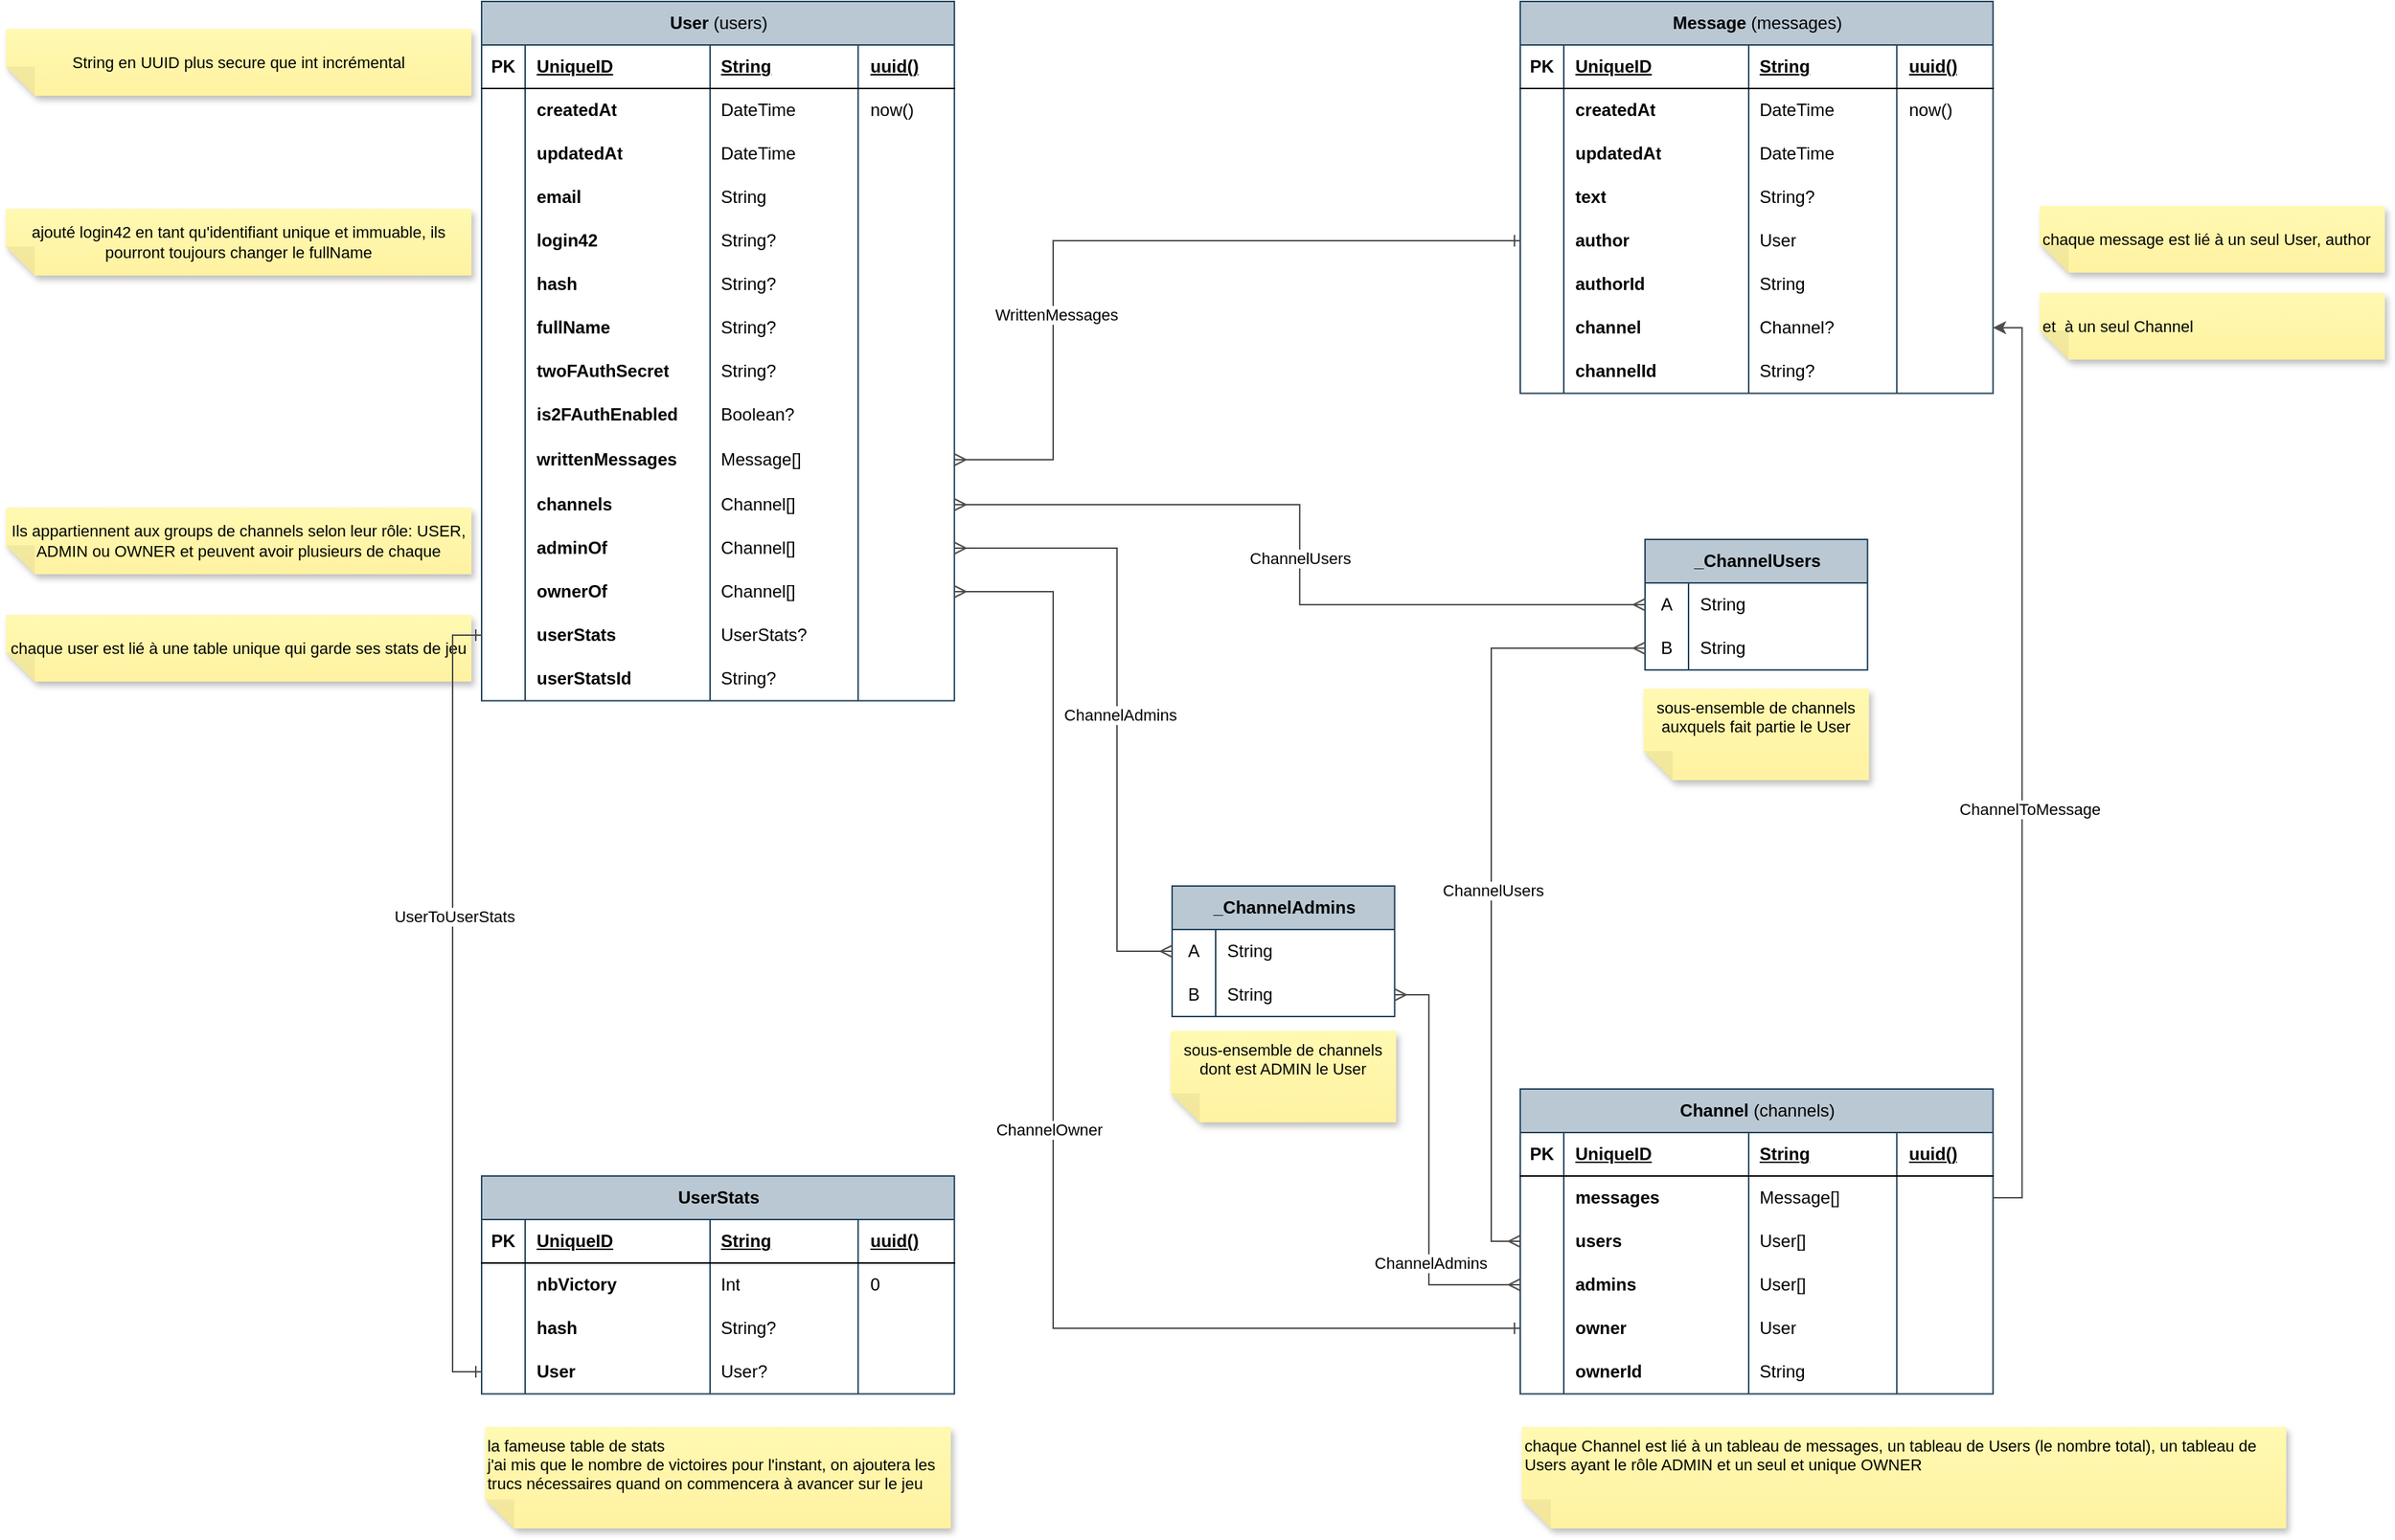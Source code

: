 <mxfile version="21.7.4" type="github">
  <diagram name="Page-1" id="1YqTaJntaDhlGhBVYmfw">
    <mxGraphModel dx="575" dy="678" grid="0" gridSize="10" guides="1" tooltips="1" connect="1" arrows="1" fold="1" page="1" pageScale="1" pageWidth="1654" pageHeight="1169" math="0" shadow="0">
      <root>
        <mxCell id="0" />
        <mxCell id="1" parent="0" />
        <mxCell id="CBCHBO-oQO6eX7guG4_X-8" value="et&amp;nbsp;&amp;nbsp;à un seul&amp;nbsp;Channel" style="shape=note;whiteSpace=wrap;html=1;backgroundOutline=1;fontColor=#000000;darkOpacity=0.05;fillColor=#FFF9B2;strokeColor=none;fillStyle=solid;direction=west;gradientDirection=north;gradientColor=#FFF2A1;shadow=1;size=20;pointerEvents=1;align=left;fontSize=11;" vertex="1" parent="1">
          <mxGeometry x="1408" y="299" width="238" height="46" as="geometry" />
        </mxCell>
        <mxCell id="CBCHBO-oQO6eX7guG4_X-4" value="chaque user est lié&amp;nbsp;à une table unique qui garde ses stats de jeu" style="shape=note;whiteSpace=wrap;html=1;backgroundOutline=1;fontColor=#000000;darkOpacity=0.05;fillColor=#FFF9B2;strokeColor=none;fillStyle=solid;direction=west;gradientDirection=north;gradientColor=#FFF2A1;shadow=1;size=20;pointerEvents=1;align=center;fontSize=11;" vertex="1" parent="1">
          <mxGeometry x="6" y="521" width="321" height="46" as="geometry" />
        </mxCell>
        <mxCell id="5a9SUv9irwIiewoasVEZ-35" value="User &lt;span style=&quot;font-weight: normal;&quot;&gt;(users)&lt;/span&gt;" style="shape=table;startSize=30;container=1;collapsible=1;childLayout=tableLayout;fixedRows=1;rowLines=0;align=center;resizeLast=1;html=1;spacing=2;fontStyle=1;fillColor=#bac8d3;strokeColor=#23445d;" parent="1" vertex="1">
          <mxGeometry x="334" y="98" width="325.895" height="482.211" as="geometry" />
        </mxCell>
        <mxCell id="5a9SUv9irwIiewoasVEZ-36" value="" style="shape=tableRow;horizontal=0;startSize=0;swimlaneHead=0;swimlaneBody=0;fillColor=none;collapsible=0;dropTarget=0;points=[[0,0.5],[1,0.5]];portConstraint=eastwest;top=0;left=0;right=0;bottom=1;" parent="5a9SUv9irwIiewoasVEZ-35" vertex="1">
          <mxGeometry y="30" width="325.895" height="30" as="geometry" />
        </mxCell>
        <mxCell id="5a9SUv9irwIiewoasVEZ-37" value="PK" style="shape=partialRectangle;connectable=0;fillColor=none;top=0;left=0;bottom=0;right=0;fontStyle=1;overflow=hidden;whiteSpace=wrap;html=1;" parent="5a9SUv9irwIiewoasVEZ-36" vertex="1">
          <mxGeometry width="30" height="30" as="geometry">
            <mxRectangle width="30" height="30" as="alternateBounds" />
          </mxGeometry>
        </mxCell>
        <mxCell id="5a9SUv9irwIiewoasVEZ-38" value="UniqueID" style="shape=partialRectangle;connectable=0;fillColor=none;top=0;left=0;bottom=0;right=0;align=left;spacingLeft=6;fontStyle=5;overflow=hidden;whiteSpace=wrap;html=1;" parent="5a9SUv9irwIiewoasVEZ-36" vertex="1">
          <mxGeometry x="30" width="127.474" height="30" as="geometry">
            <mxRectangle width="127.474" height="30" as="alternateBounds" />
          </mxGeometry>
        </mxCell>
        <mxCell id="5a9SUv9irwIiewoasVEZ-52" value="String" style="shape=partialRectangle;connectable=0;fillColor=none;top=0;left=0;bottom=0;right=0;align=left;spacingLeft=6;fontStyle=5;overflow=hidden;whiteSpace=wrap;html=1;" parent="5a9SUv9irwIiewoasVEZ-36" vertex="1">
          <mxGeometry x="157.474" width="102.105" height="30" as="geometry">
            <mxRectangle width="102.105" height="30" as="alternateBounds" />
          </mxGeometry>
        </mxCell>
        <mxCell id="5a9SUv9irwIiewoasVEZ-56" value="uuid()" style="shape=partialRectangle;connectable=0;fillColor=none;top=0;left=0;bottom=0;right=0;align=left;spacingLeft=6;fontStyle=5;overflow=hidden;whiteSpace=wrap;html=1;" parent="5a9SUv9irwIiewoasVEZ-36" vertex="1">
          <mxGeometry x="259.579" width="66.316" height="30" as="geometry">
            <mxRectangle width="66.316" height="30" as="alternateBounds" />
          </mxGeometry>
        </mxCell>
        <mxCell id="5a9SUv9irwIiewoasVEZ-39" value="" style="shape=tableRow;horizontal=0;startSize=0;swimlaneHead=0;swimlaneBody=0;fillColor=none;collapsible=0;dropTarget=0;points=[[0,0.5],[1,0.5]];portConstraint=eastwest;top=0;left=0;right=0;bottom=0;perimeterSpacing=1;" parent="5a9SUv9irwIiewoasVEZ-35" vertex="1">
          <mxGeometry y="60" width="325.895" height="30" as="geometry" />
        </mxCell>
        <mxCell id="5a9SUv9irwIiewoasVEZ-40" value="" style="shape=partialRectangle;connectable=0;fillColor=none;top=0;left=0;bottom=0;right=0;editable=1;overflow=hidden;whiteSpace=wrap;html=1;" parent="5a9SUv9irwIiewoasVEZ-39" vertex="1">
          <mxGeometry width="30" height="30" as="geometry">
            <mxRectangle width="30" height="30" as="alternateBounds" />
          </mxGeometry>
        </mxCell>
        <mxCell id="5a9SUv9irwIiewoasVEZ-41" value="&lt;b&gt;createdAt&lt;/b&gt;" style="shape=partialRectangle;connectable=0;fillColor=none;top=0;left=0;bottom=0;right=0;align=left;spacingLeft=6;overflow=hidden;whiteSpace=wrap;html=1;" parent="5a9SUv9irwIiewoasVEZ-39" vertex="1">
          <mxGeometry x="30" width="127.474" height="30" as="geometry">
            <mxRectangle width="127.474" height="30" as="alternateBounds" />
          </mxGeometry>
        </mxCell>
        <mxCell id="5a9SUv9irwIiewoasVEZ-53" value="DateTime" style="shape=partialRectangle;connectable=0;fillColor=none;top=0;left=0;bottom=0;right=0;align=left;spacingLeft=6;overflow=hidden;whiteSpace=wrap;html=1;" parent="5a9SUv9irwIiewoasVEZ-39" vertex="1">
          <mxGeometry x="157.474" width="102.105" height="30" as="geometry">
            <mxRectangle width="102.105" height="30" as="alternateBounds" />
          </mxGeometry>
        </mxCell>
        <mxCell id="5a9SUv9irwIiewoasVEZ-57" value="now()" style="shape=partialRectangle;connectable=0;fillColor=none;top=0;left=0;bottom=0;right=0;align=left;spacingLeft=6;overflow=hidden;whiteSpace=wrap;html=1;" parent="5a9SUv9irwIiewoasVEZ-39" vertex="1">
          <mxGeometry x="259.579" width="66.316" height="30" as="geometry">
            <mxRectangle width="66.316" height="30" as="alternateBounds" />
          </mxGeometry>
        </mxCell>
        <mxCell id="5a9SUv9irwIiewoasVEZ-42" value="" style="shape=tableRow;horizontal=0;startSize=0;swimlaneHead=0;swimlaneBody=0;fillColor=none;collapsible=0;dropTarget=0;points=[[0,0.5],[1,0.5]];portConstraint=eastwest;top=0;left=0;right=0;bottom=0;" parent="5a9SUv9irwIiewoasVEZ-35" vertex="1">
          <mxGeometry y="90" width="325.895" height="30" as="geometry" />
        </mxCell>
        <mxCell id="5a9SUv9irwIiewoasVEZ-43" value="" style="shape=partialRectangle;connectable=0;fillColor=none;top=0;left=0;bottom=0;right=0;editable=1;overflow=hidden;whiteSpace=wrap;html=1;" parent="5a9SUv9irwIiewoasVEZ-42" vertex="1">
          <mxGeometry width="30" height="30" as="geometry">
            <mxRectangle width="30" height="30" as="alternateBounds" />
          </mxGeometry>
        </mxCell>
        <mxCell id="5a9SUv9irwIiewoasVEZ-44" value="updatedAt" style="shape=partialRectangle;connectable=0;fillColor=none;top=0;left=0;bottom=0;right=0;align=left;spacingLeft=6;overflow=hidden;whiteSpace=wrap;html=1;fontStyle=1" parent="5a9SUv9irwIiewoasVEZ-42" vertex="1">
          <mxGeometry x="30" width="127.474" height="30" as="geometry">
            <mxRectangle width="127.474" height="30" as="alternateBounds" />
          </mxGeometry>
        </mxCell>
        <mxCell id="5a9SUv9irwIiewoasVEZ-54" value="DateTime" style="shape=partialRectangle;connectable=0;fillColor=none;top=0;left=0;bottom=0;right=0;align=left;spacingLeft=6;overflow=hidden;whiteSpace=wrap;html=1;" parent="5a9SUv9irwIiewoasVEZ-42" vertex="1">
          <mxGeometry x="157.474" width="102.105" height="30" as="geometry">
            <mxRectangle width="102.105" height="30" as="alternateBounds" />
          </mxGeometry>
        </mxCell>
        <mxCell id="5a9SUv9irwIiewoasVEZ-58" style="shape=partialRectangle;connectable=0;fillColor=none;top=0;left=0;bottom=0;right=0;align=left;spacingLeft=6;overflow=hidden;whiteSpace=wrap;html=1;" parent="5a9SUv9irwIiewoasVEZ-42" vertex="1">
          <mxGeometry x="259.579" width="66.316" height="30" as="geometry">
            <mxRectangle width="66.316" height="30" as="alternateBounds" />
          </mxGeometry>
        </mxCell>
        <mxCell id="5a9SUv9irwIiewoasVEZ-45" value="" style="shape=tableRow;horizontal=0;startSize=0;swimlaneHead=0;swimlaneBody=0;fillColor=none;collapsible=0;dropTarget=0;points=[[0,0.5],[1,0.5]];portConstraint=eastwest;top=0;left=0;right=0;bottom=0;" parent="5a9SUv9irwIiewoasVEZ-35" vertex="1">
          <mxGeometry y="120" width="325.895" height="30" as="geometry" />
        </mxCell>
        <mxCell id="5a9SUv9irwIiewoasVEZ-46" value="" style="shape=partialRectangle;connectable=0;fillColor=none;top=0;left=0;bottom=0;right=0;editable=1;overflow=hidden;whiteSpace=wrap;html=1;" parent="5a9SUv9irwIiewoasVEZ-45" vertex="1">
          <mxGeometry width="30" height="30" as="geometry">
            <mxRectangle width="30" height="30" as="alternateBounds" />
          </mxGeometry>
        </mxCell>
        <mxCell id="5a9SUv9irwIiewoasVEZ-47" value="email" style="shape=partialRectangle;connectable=0;fillColor=none;top=0;left=0;bottom=0;right=0;align=left;spacingLeft=6;overflow=hidden;whiteSpace=wrap;html=1;fontStyle=1" parent="5a9SUv9irwIiewoasVEZ-45" vertex="1">
          <mxGeometry x="30" width="127.474" height="30" as="geometry">
            <mxRectangle width="127.474" height="30" as="alternateBounds" />
          </mxGeometry>
        </mxCell>
        <mxCell id="5a9SUv9irwIiewoasVEZ-55" value="String" style="shape=partialRectangle;connectable=0;fillColor=none;top=0;left=0;bottom=0;right=0;align=left;spacingLeft=6;overflow=hidden;whiteSpace=wrap;html=1;" parent="5a9SUv9irwIiewoasVEZ-45" vertex="1">
          <mxGeometry x="157.474" width="102.105" height="30" as="geometry">
            <mxRectangle width="102.105" height="30" as="alternateBounds" />
          </mxGeometry>
        </mxCell>
        <mxCell id="5a9SUv9irwIiewoasVEZ-59" style="shape=partialRectangle;connectable=0;fillColor=none;top=0;left=0;bottom=0;right=0;align=left;spacingLeft=6;overflow=hidden;whiteSpace=wrap;html=1;" parent="5a9SUv9irwIiewoasVEZ-45" vertex="1">
          <mxGeometry x="259.579" width="66.316" height="30" as="geometry">
            <mxRectangle width="66.316" height="30" as="alternateBounds" />
          </mxGeometry>
        </mxCell>
        <mxCell id="5a9SUv9irwIiewoasVEZ-60" style="shape=tableRow;horizontal=0;startSize=0;swimlaneHead=0;swimlaneBody=0;fillColor=none;collapsible=0;dropTarget=0;points=[[0,0.5],[1,0.5]];portConstraint=eastwest;top=0;left=0;right=0;bottom=0;" parent="5a9SUv9irwIiewoasVEZ-35" vertex="1">
          <mxGeometry y="150" width="325.895" height="30" as="geometry" />
        </mxCell>
        <mxCell id="5a9SUv9irwIiewoasVEZ-61" style="shape=partialRectangle;connectable=0;fillColor=none;top=0;left=0;bottom=0;right=0;editable=1;overflow=hidden;whiteSpace=wrap;html=1;" parent="5a9SUv9irwIiewoasVEZ-60" vertex="1">
          <mxGeometry width="30" height="30" as="geometry">
            <mxRectangle width="30" height="30" as="alternateBounds" />
          </mxGeometry>
        </mxCell>
        <mxCell id="5a9SUv9irwIiewoasVEZ-62" value="login42" style="shape=partialRectangle;connectable=0;fillColor=none;top=0;left=0;bottom=0;right=0;align=left;spacingLeft=6;overflow=hidden;whiteSpace=wrap;html=1;fontStyle=1" parent="5a9SUv9irwIiewoasVEZ-60" vertex="1">
          <mxGeometry x="30" width="127.474" height="30" as="geometry">
            <mxRectangle width="127.474" height="30" as="alternateBounds" />
          </mxGeometry>
        </mxCell>
        <mxCell id="5a9SUv9irwIiewoasVEZ-63" value="String?" style="shape=partialRectangle;connectable=0;fillColor=none;top=0;left=0;bottom=0;right=0;align=left;spacingLeft=6;overflow=hidden;whiteSpace=wrap;html=1;" parent="5a9SUv9irwIiewoasVEZ-60" vertex="1">
          <mxGeometry x="157.474" width="102.105" height="30" as="geometry">
            <mxRectangle width="102.105" height="30" as="alternateBounds" />
          </mxGeometry>
        </mxCell>
        <mxCell id="5a9SUv9irwIiewoasVEZ-64" style="shape=partialRectangle;connectable=0;fillColor=none;top=0;left=0;bottom=0;right=0;align=left;spacingLeft=6;overflow=hidden;whiteSpace=wrap;html=1;" parent="5a9SUv9irwIiewoasVEZ-60" vertex="1">
          <mxGeometry x="259.579" width="66.316" height="30" as="geometry">
            <mxRectangle width="66.316" height="30" as="alternateBounds" />
          </mxGeometry>
        </mxCell>
        <mxCell id="5a9SUv9irwIiewoasVEZ-65" style="shape=tableRow;horizontal=0;startSize=0;swimlaneHead=0;swimlaneBody=0;fillColor=none;collapsible=0;dropTarget=0;points=[[0,0.5],[1,0.5]];portConstraint=eastwest;top=0;left=0;right=0;bottom=0;" parent="5a9SUv9irwIiewoasVEZ-35" vertex="1">
          <mxGeometry y="180" width="325.895" height="30" as="geometry" />
        </mxCell>
        <mxCell id="5a9SUv9irwIiewoasVEZ-66" style="shape=partialRectangle;connectable=0;fillColor=none;top=0;left=0;bottom=0;right=0;editable=1;overflow=hidden;whiteSpace=wrap;html=1;" parent="5a9SUv9irwIiewoasVEZ-65" vertex="1">
          <mxGeometry width="30" height="30" as="geometry">
            <mxRectangle width="30" height="30" as="alternateBounds" />
          </mxGeometry>
        </mxCell>
        <mxCell id="5a9SUv9irwIiewoasVEZ-67" value="hash" style="shape=partialRectangle;connectable=0;fillColor=none;top=0;left=0;bottom=0;right=0;align=left;spacingLeft=6;overflow=hidden;whiteSpace=wrap;html=1;fontStyle=1" parent="5a9SUv9irwIiewoasVEZ-65" vertex="1">
          <mxGeometry x="30" width="127.474" height="30" as="geometry">
            <mxRectangle width="127.474" height="30" as="alternateBounds" />
          </mxGeometry>
        </mxCell>
        <mxCell id="5a9SUv9irwIiewoasVEZ-68" value="String?" style="shape=partialRectangle;connectable=0;fillColor=none;top=0;left=0;bottom=0;right=0;align=left;spacingLeft=6;overflow=hidden;whiteSpace=wrap;html=1;" parent="5a9SUv9irwIiewoasVEZ-65" vertex="1">
          <mxGeometry x="157.474" width="102.105" height="30" as="geometry">
            <mxRectangle width="102.105" height="30" as="alternateBounds" />
          </mxGeometry>
        </mxCell>
        <mxCell id="5a9SUv9irwIiewoasVEZ-69" style="shape=partialRectangle;connectable=0;fillColor=none;top=0;left=0;bottom=0;right=0;align=left;spacingLeft=6;overflow=hidden;whiteSpace=wrap;html=1;" parent="5a9SUv9irwIiewoasVEZ-65" vertex="1">
          <mxGeometry x="259.579" width="66.316" height="30" as="geometry">
            <mxRectangle width="66.316" height="30" as="alternateBounds" />
          </mxGeometry>
        </mxCell>
        <mxCell id="5a9SUv9irwIiewoasVEZ-70" style="shape=tableRow;horizontal=0;startSize=0;swimlaneHead=0;swimlaneBody=0;fillColor=none;collapsible=0;dropTarget=0;points=[[0,0.5],[1,0.5]];portConstraint=eastwest;top=0;left=0;right=0;bottom=0;" parent="5a9SUv9irwIiewoasVEZ-35" vertex="1">
          <mxGeometry y="210" width="325.895" height="30" as="geometry" />
        </mxCell>
        <mxCell id="5a9SUv9irwIiewoasVEZ-71" style="shape=partialRectangle;connectable=0;fillColor=none;top=0;left=0;bottom=0;right=0;editable=1;overflow=hidden;whiteSpace=wrap;html=1;" parent="5a9SUv9irwIiewoasVEZ-70" vertex="1">
          <mxGeometry width="30" height="30" as="geometry">
            <mxRectangle width="30" height="30" as="alternateBounds" />
          </mxGeometry>
        </mxCell>
        <mxCell id="5a9SUv9irwIiewoasVEZ-72" value="fullName" style="shape=partialRectangle;connectable=0;fillColor=none;top=0;left=0;bottom=0;right=0;align=left;spacingLeft=6;overflow=hidden;whiteSpace=wrap;html=1;fontStyle=1" parent="5a9SUv9irwIiewoasVEZ-70" vertex="1">
          <mxGeometry x="30" width="127.474" height="30" as="geometry">
            <mxRectangle width="127.474" height="30" as="alternateBounds" />
          </mxGeometry>
        </mxCell>
        <mxCell id="5a9SUv9irwIiewoasVEZ-73" value="String?" style="shape=partialRectangle;connectable=0;fillColor=none;top=0;left=0;bottom=0;right=0;align=left;spacingLeft=6;overflow=hidden;whiteSpace=wrap;html=1;" parent="5a9SUv9irwIiewoasVEZ-70" vertex="1">
          <mxGeometry x="157.474" width="102.105" height="30" as="geometry">
            <mxRectangle width="102.105" height="30" as="alternateBounds" />
          </mxGeometry>
        </mxCell>
        <mxCell id="5a9SUv9irwIiewoasVEZ-74" style="shape=partialRectangle;connectable=0;fillColor=none;top=0;left=0;bottom=0;right=0;align=left;spacingLeft=6;overflow=hidden;whiteSpace=wrap;html=1;" parent="5a9SUv9irwIiewoasVEZ-70" vertex="1">
          <mxGeometry x="259.579" width="66.316" height="30" as="geometry">
            <mxRectangle width="66.316" height="30" as="alternateBounds" />
          </mxGeometry>
        </mxCell>
        <mxCell id="5a9SUv9irwIiewoasVEZ-75" style="shape=tableRow;horizontal=0;startSize=0;swimlaneHead=0;swimlaneBody=0;fillColor=none;collapsible=0;dropTarget=0;points=[[0,0.5],[1,0.5]];portConstraint=eastwest;top=0;left=0;right=0;bottom=0;" parent="5a9SUv9irwIiewoasVEZ-35" vertex="1">
          <mxGeometry y="240" width="325.895" height="30" as="geometry" />
        </mxCell>
        <mxCell id="5a9SUv9irwIiewoasVEZ-76" style="shape=partialRectangle;connectable=0;fillColor=none;top=0;left=0;bottom=0;right=0;editable=1;overflow=hidden;whiteSpace=wrap;html=1;" parent="5a9SUv9irwIiewoasVEZ-75" vertex="1">
          <mxGeometry width="30" height="30" as="geometry">
            <mxRectangle width="30" height="30" as="alternateBounds" />
          </mxGeometry>
        </mxCell>
        <mxCell id="5a9SUv9irwIiewoasVEZ-77" value="twoFAuthSecret" style="shape=partialRectangle;connectable=0;fillColor=none;top=0;left=0;bottom=0;right=0;align=left;spacingLeft=6;overflow=hidden;whiteSpace=wrap;html=1;fontStyle=1" parent="5a9SUv9irwIiewoasVEZ-75" vertex="1">
          <mxGeometry x="30" width="127.474" height="30" as="geometry">
            <mxRectangle width="127.474" height="30" as="alternateBounds" />
          </mxGeometry>
        </mxCell>
        <mxCell id="5a9SUv9irwIiewoasVEZ-78" value="String?" style="shape=partialRectangle;connectable=0;fillColor=none;top=0;left=0;bottom=0;right=0;align=left;spacingLeft=6;overflow=hidden;whiteSpace=wrap;html=1;" parent="5a9SUv9irwIiewoasVEZ-75" vertex="1">
          <mxGeometry x="157.474" width="102.105" height="30" as="geometry">
            <mxRectangle width="102.105" height="30" as="alternateBounds" />
          </mxGeometry>
        </mxCell>
        <mxCell id="5a9SUv9irwIiewoasVEZ-79" style="shape=partialRectangle;connectable=0;fillColor=none;top=0;left=0;bottom=0;right=0;align=left;spacingLeft=6;overflow=hidden;whiteSpace=wrap;html=1;" parent="5a9SUv9irwIiewoasVEZ-75" vertex="1">
          <mxGeometry x="259.579" width="66.316" height="30" as="geometry">
            <mxRectangle width="66.316" height="30" as="alternateBounds" />
          </mxGeometry>
        </mxCell>
        <mxCell id="5a9SUv9irwIiewoasVEZ-80" style="shape=tableRow;horizontal=0;startSize=0;swimlaneHead=0;swimlaneBody=0;fillColor=none;collapsible=0;dropTarget=0;points=[[0,0.5],[1,0.5]];portConstraint=eastwest;top=0;left=0;right=0;bottom=0;" parent="5a9SUv9irwIiewoasVEZ-35" vertex="1">
          <mxGeometry y="270" width="325.895" height="30" as="geometry" />
        </mxCell>
        <mxCell id="5a9SUv9irwIiewoasVEZ-81" style="shape=partialRectangle;connectable=0;fillColor=none;top=0;left=0;bottom=0;right=0;editable=1;overflow=hidden;whiteSpace=wrap;html=1;" parent="5a9SUv9irwIiewoasVEZ-80" vertex="1">
          <mxGeometry width="30" height="30" as="geometry">
            <mxRectangle width="30" height="30" as="alternateBounds" />
          </mxGeometry>
        </mxCell>
        <mxCell id="5a9SUv9irwIiewoasVEZ-82" value="is2FAuthEnabled" style="shape=partialRectangle;connectable=0;fillColor=none;top=0;left=0;bottom=0;right=0;align=left;spacingLeft=6;overflow=hidden;whiteSpace=wrap;html=1;fontStyle=1" parent="5a9SUv9irwIiewoasVEZ-80" vertex="1">
          <mxGeometry x="30" width="127.474" height="30" as="geometry">
            <mxRectangle width="127.474" height="30" as="alternateBounds" />
          </mxGeometry>
        </mxCell>
        <mxCell id="5a9SUv9irwIiewoasVEZ-83" value="Boolean?" style="shape=partialRectangle;connectable=0;fillColor=none;top=0;left=0;bottom=0;right=0;align=left;spacingLeft=6;overflow=hidden;whiteSpace=wrap;html=1;" parent="5a9SUv9irwIiewoasVEZ-80" vertex="1">
          <mxGeometry x="157.474" width="102.105" height="30" as="geometry">
            <mxRectangle width="102.105" height="30" as="alternateBounds" />
          </mxGeometry>
        </mxCell>
        <mxCell id="5a9SUv9irwIiewoasVEZ-84" style="shape=partialRectangle;connectable=0;fillColor=none;top=0;left=0;bottom=0;right=0;align=left;spacingLeft=6;overflow=hidden;whiteSpace=wrap;html=1;" parent="5a9SUv9irwIiewoasVEZ-80" vertex="1">
          <mxGeometry x="259.579" width="66.316" height="30" as="geometry">
            <mxRectangle width="66.316" height="30" as="alternateBounds" />
          </mxGeometry>
        </mxCell>
        <mxCell id="5a9SUv9irwIiewoasVEZ-85" style="shape=tableRow;horizontal=0;startSize=0;swimlaneHead=0;swimlaneBody=0;fillColor=none;collapsible=0;dropTarget=0;points=[[0,0.5],[1,0.5]];portConstraint=eastwest;top=0;left=0;right=0;bottom=0;" parent="5a9SUv9irwIiewoasVEZ-35" vertex="1">
          <mxGeometry y="300" width="325.895" height="32" as="geometry" />
        </mxCell>
        <mxCell id="5a9SUv9irwIiewoasVEZ-86" style="shape=partialRectangle;connectable=0;fillColor=none;top=0;left=0;bottom=0;right=0;editable=1;overflow=hidden;whiteSpace=wrap;html=1;" parent="5a9SUv9irwIiewoasVEZ-85" vertex="1">
          <mxGeometry width="30" height="32" as="geometry">
            <mxRectangle width="30" height="32" as="alternateBounds" />
          </mxGeometry>
        </mxCell>
        <mxCell id="5a9SUv9irwIiewoasVEZ-87" value="writtenMessages" style="shape=partialRectangle;connectable=0;fillColor=none;top=0;left=0;bottom=0;right=0;align=left;spacingLeft=6;overflow=hidden;whiteSpace=wrap;html=1;fontStyle=1" parent="5a9SUv9irwIiewoasVEZ-85" vertex="1">
          <mxGeometry x="30" width="127.474" height="32" as="geometry">
            <mxRectangle width="127.474" height="32" as="alternateBounds" />
          </mxGeometry>
        </mxCell>
        <mxCell id="5a9SUv9irwIiewoasVEZ-88" value="Message[]" style="shape=partialRectangle;connectable=0;fillColor=none;top=0;left=0;bottom=0;right=0;align=left;spacingLeft=6;overflow=hidden;whiteSpace=wrap;html=1;" parent="5a9SUv9irwIiewoasVEZ-85" vertex="1">
          <mxGeometry x="157.474" width="102.105" height="32" as="geometry">
            <mxRectangle width="102.105" height="32" as="alternateBounds" />
          </mxGeometry>
        </mxCell>
        <mxCell id="5a9SUv9irwIiewoasVEZ-89" style="shape=partialRectangle;connectable=0;fillColor=none;top=0;left=0;bottom=0;right=0;align=left;spacingLeft=6;overflow=hidden;whiteSpace=wrap;html=1;" parent="5a9SUv9irwIiewoasVEZ-85" vertex="1">
          <mxGeometry x="259.579" width="66.316" height="32" as="geometry">
            <mxRectangle width="66.316" height="32" as="alternateBounds" />
          </mxGeometry>
        </mxCell>
        <mxCell id="5a9SUv9irwIiewoasVEZ-90" style="shape=tableRow;horizontal=0;startSize=0;swimlaneHead=0;swimlaneBody=0;fillColor=none;collapsible=0;dropTarget=0;points=[[0,0.5],[1,0.5]];portConstraint=eastwest;top=0;left=0;right=0;bottom=0;" parent="5a9SUv9irwIiewoasVEZ-35" vertex="1">
          <mxGeometry y="332" width="325.895" height="30" as="geometry" />
        </mxCell>
        <mxCell id="5a9SUv9irwIiewoasVEZ-91" style="shape=partialRectangle;connectable=0;fillColor=none;top=0;left=0;bottom=0;right=0;editable=1;overflow=hidden;whiteSpace=wrap;html=1;" parent="5a9SUv9irwIiewoasVEZ-90" vertex="1">
          <mxGeometry width="30" height="30" as="geometry">
            <mxRectangle width="30" height="30" as="alternateBounds" />
          </mxGeometry>
        </mxCell>
        <mxCell id="5a9SUv9irwIiewoasVEZ-92" value="channels" style="shape=partialRectangle;connectable=0;fillColor=none;top=0;left=0;bottom=0;right=0;align=left;spacingLeft=6;overflow=hidden;whiteSpace=wrap;html=1;fontStyle=1" parent="5a9SUv9irwIiewoasVEZ-90" vertex="1">
          <mxGeometry x="30" width="127.474" height="30" as="geometry">
            <mxRectangle width="127.474" height="30" as="alternateBounds" />
          </mxGeometry>
        </mxCell>
        <mxCell id="5a9SUv9irwIiewoasVEZ-93" value="Channel[]" style="shape=partialRectangle;connectable=0;fillColor=none;top=0;left=0;bottom=0;right=0;align=left;spacingLeft=6;overflow=hidden;whiteSpace=wrap;html=1;" parent="5a9SUv9irwIiewoasVEZ-90" vertex="1">
          <mxGeometry x="157.474" width="102.105" height="30" as="geometry">
            <mxRectangle width="102.105" height="30" as="alternateBounds" />
          </mxGeometry>
        </mxCell>
        <mxCell id="5a9SUv9irwIiewoasVEZ-94" style="shape=partialRectangle;connectable=0;fillColor=none;top=0;left=0;bottom=0;right=0;align=left;spacingLeft=6;overflow=hidden;whiteSpace=wrap;html=1;" parent="5a9SUv9irwIiewoasVEZ-90" vertex="1">
          <mxGeometry x="259.579" width="66.316" height="30" as="geometry">
            <mxRectangle width="66.316" height="30" as="alternateBounds" />
          </mxGeometry>
        </mxCell>
        <mxCell id="5a9SUv9irwIiewoasVEZ-95" style="shape=tableRow;horizontal=0;startSize=0;swimlaneHead=0;swimlaneBody=0;fillColor=none;collapsible=0;dropTarget=0;points=[[0,0.5],[1,0.5]];portConstraint=eastwest;top=0;left=0;right=0;bottom=0;" parent="5a9SUv9irwIiewoasVEZ-35" vertex="1">
          <mxGeometry y="362" width="325.895" height="30" as="geometry" />
        </mxCell>
        <mxCell id="5a9SUv9irwIiewoasVEZ-96" style="shape=partialRectangle;connectable=0;fillColor=none;top=0;left=0;bottom=0;right=0;editable=1;overflow=hidden;whiteSpace=wrap;html=1;" parent="5a9SUv9irwIiewoasVEZ-95" vertex="1">
          <mxGeometry width="30" height="30" as="geometry">
            <mxRectangle width="30" height="30" as="alternateBounds" />
          </mxGeometry>
        </mxCell>
        <mxCell id="5a9SUv9irwIiewoasVEZ-97" value="adminOf" style="shape=partialRectangle;connectable=0;fillColor=none;top=0;left=0;bottom=0;right=0;align=left;spacingLeft=6;overflow=hidden;whiteSpace=wrap;html=1;fontStyle=1" parent="5a9SUv9irwIiewoasVEZ-95" vertex="1">
          <mxGeometry x="30" width="127.474" height="30" as="geometry">
            <mxRectangle width="127.474" height="30" as="alternateBounds" />
          </mxGeometry>
        </mxCell>
        <mxCell id="5a9SUv9irwIiewoasVEZ-98" value="Channel[]" style="shape=partialRectangle;connectable=0;fillColor=none;top=0;left=0;bottom=0;right=0;align=left;spacingLeft=6;overflow=hidden;whiteSpace=wrap;html=1;" parent="5a9SUv9irwIiewoasVEZ-95" vertex="1">
          <mxGeometry x="157.474" width="102.105" height="30" as="geometry">
            <mxRectangle width="102.105" height="30" as="alternateBounds" />
          </mxGeometry>
        </mxCell>
        <mxCell id="5a9SUv9irwIiewoasVEZ-99" style="shape=partialRectangle;connectable=0;fillColor=none;top=0;left=0;bottom=0;right=0;align=left;spacingLeft=6;overflow=hidden;whiteSpace=wrap;html=1;" parent="5a9SUv9irwIiewoasVEZ-95" vertex="1">
          <mxGeometry x="259.579" width="66.316" height="30" as="geometry">
            <mxRectangle width="66.316" height="30" as="alternateBounds" />
          </mxGeometry>
        </mxCell>
        <mxCell id="5a9SUv9irwIiewoasVEZ-100" style="shape=tableRow;horizontal=0;startSize=0;swimlaneHead=0;swimlaneBody=0;fillColor=none;collapsible=0;dropTarget=0;points=[[0,0.5],[1,0.5]];portConstraint=eastwest;top=0;left=0;right=0;bottom=0;" parent="5a9SUv9irwIiewoasVEZ-35" vertex="1">
          <mxGeometry y="392" width="325.895" height="30" as="geometry" />
        </mxCell>
        <mxCell id="5a9SUv9irwIiewoasVEZ-101" style="shape=partialRectangle;connectable=0;fillColor=none;top=0;left=0;bottom=0;right=0;editable=1;overflow=hidden;whiteSpace=wrap;html=1;" parent="5a9SUv9irwIiewoasVEZ-100" vertex="1">
          <mxGeometry width="30" height="30" as="geometry">
            <mxRectangle width="30" height="30" as="alternateBounds" />
          </mxGeometry>
        </mxCell>
        <mxCell id="5a9SUv9irwIiewoasVEZ-102" value="ownerOf" style="shape=partialRectangle;connectable=0;fillColor=none;top=0;left=0;bottom=0;right=0;align=left;spacingLeft=6;overflow=hidden;whiteSpace=wrap;html=1;fontStyle=1" parent="5a9SUv9irwIiewoasVEZ-100" vertex="1">
          <mxGeometry x="30" width="127.474" height="30" as="geometry">
            <mxRectangle width="127.474" height="30" as="alternateBounds" />
          </mxGeometry>
        </mxCell>
        <mxCell id="5a9SUv9irwIiewoasVEZ-103" value="Channel[]" style="shape=partialRectangle;connectable=0;fillColor=none;top=0;left=0;bottom=0;right=0;align=left;spacingLeft=6;overflow=hidden;whiteSpace=wrap;html=1;" parent="5a9SUv9irwIiewoasVEZ-100" vertex="1">
          <mxGeometry x="157.474" width="102.105" height="30" as="geometry">
            <mxRectangle width="102.105" height="30" as="alternateBounds" />
          </mxGeometry>
        </mxCell>
        <mxCell id="5a9SUv9irwIiewoasVEZ-104" style="shape=partialRectangle;connectable=0;fillColor=none;top=0;left=0;bottom=0;right=0;align=left;spacingLeft=6;overflow=hidden;whiteSpace=wrap;html=1;" parent="5a9SUv9irwIiewoasVEZ-100" vertex="1">
          <mxGeometry x="259.579" width="66.316" height="30" as="geometry">
            <mxRectangle width="66.316" height="30" as="alternateBounds" />
          </mxGeometry>
        </mxCell>
        <mxCell id="5a9SUv9irwIiewoasVEZ-105" style="shape=tableRow;horizontal=0;startSize=0;swimlaneHead=0;swimlaneBody=0;fillColor=none;collapsible=0;dropTarget=0;points=[[0,0.5],[1,0.5]];portConstraint=eastwest;top=0;left=0;right=0;bottom=0;" parent="5a9SUv9irwIiewoasVEZ-35" vertex="1">
          <mxGeometry y="422" width="325.895" height="30" as="geometry" />
        </mxCell>
        <mxCell id="5a9SUv9irwIiewoasVEZ-106" style="shape=partialRectangle;connectable=0;fillColor=none;top=0;left=0;bottom=0;right=0;editable=1;overflow=hidden;whiteSpace=wrap;html=1;" parent="5a9SUv9irwIiewoasVEZ-105" vertex="1">
          <mxGeometry width="30" height="30" as="geometry">
            <mxRectangle width="30" height="30" as="alternateBounds" />
          </mxGeometry>
        </mxCell>
        <mxCell id="5a9SUv9irwIiewoasVEZ-107" value="userStats" style="shape=partialRectangle;connectable=0;fillColor=none;top=0;left=0;bottom=0;right=0;align=left;spacingLeft=6;overflow=hidden;whiteSpace=wrap;html=1;fontStyle=1" parent="5a9SUv9irwIiewoasVEZ-105" vertex="1">
          <mxGeometry x="30" width="127.474" height="30" as="geometry">
            <mxRectangle width="127.474" height="30" as="alternateBounds" />
          </mxGeometry>
        </mxCell>
        <mxCell id="5a9SUv9irwIiewoasVEZ-108" value="UserStats?" style="shape=partialRectangle;connectable=0;fillColor=none;top=0;left=0;bottom=0;right=0;align=left;spacingLeft=6;overflow=hidden;whiteSpace=wrap;html=1;" parent="5a9SUv9irwIiewoasVEZ-105" vertex="1">
          <mxGeometry x="157.474" width="102.105" height="30" as="geometry">
            <mxRectangle width="102.105" height="30" as="alternateBounds" />
          </mxGeometry>
        </mxCell>
        <mxCell id="5a9SUv9irwIiewoasVEZ-109" style="shape=partialRectangle;connectable=0;fillColor=none;top=0;left=0;bottom=0;right=0;align=left;spacingLeft=6;overflow=hidden;whiteSpace=wrap;html=1;" parent="5a9SUv9irwIiewoasVEZ-105" vertex="1">
          <mxGeometry x="259.579" width="66.316" height="30" as="geometry">
            <mxRectangle width="66.316" height="30" as="alternateBounds" />
          </mxGeometry>
        </mxCell>
        <mxCell id="5a9SUv9irwIiewoasVEZ-115" style="shape=tableRow;horizontal=0;startSize=0;swimlaneHead=0;swimlaneBody=0;fillColor=none;collapsible=0;dropTarget=0;points=[[0,0.5],[1,0.5]];portConstraint=eastwest;top=0;left=0;right=0;bottom=0;" parent="5a9SUv9irwIiewoasVEZ-35" vertex="1">
          <mxGeometry y="452" width="325.895" height="30" as="geometry" />
        </mxCell>
        <mxCell id="5a9SUv9irwIiewoasVEZ-116" style="shape=partialRectangle;connectable=0;fillColor=none;top=0;left=0;bottom=0;right=0;editable=1;overflow=hidden;whiteSpace=wrap;html=1;" parent="5a9SUv9irwIiewoasVEZ-115" vertex="1">
          <mxGeometry width="30" height="30" as="geometry">
            <mxRectangle width="30" height="30" as="alternateBounds" />
          </mxGeometry>
        </mxCell>
        <mxCell id="5a9SUv9irwIiewoasVEZ-117" value="userStatsId" style="shape=partialRectangle;connectable=0;fillColor=none;top=0;left=0;bottom=0;right=0;align=left;spacingLeft=6;overflow=hidden;whiteSpace=wrap;html=1;fontStyle=1" parent="5a9SUv9irwIiewoasVEZ-115" vertex="1">
          <mxGeometry x="30" width="127.474" height="30" as="geometry">
            <mxRectangle width="127.474" height="30" as="alternateBounds" />
          </mxGeometry>
        </mxCell>
        <mxCell id="5a9SUv9irwIiewoasVEZ-118" value="String?" style="shape=partialRectangle;connectable=0;fillColor=none;top=0;left=0;bottom=0;right=0;align=left;spacingLeft=6;overflow=hidden;whiteSpace=wrap;html=1;" parent="5a9SUv9irwIiewoasVEZ-115" vertex="1">
          <mxGeometry x="157.474" width="102.105" height="30" as="geometry">
            <mxRectangle width="102.105" height="30" as="alternateBounds" />
          </mxGeometry>
        </mxCell>
        <mxCell id="5a9SUv9irwIiewoasVEZ-119" style="shape=partialRectangle;connectable=0;fillColor=none;top=0;left=0;bottom=0;right=0;align=left;spacingLeft=6;overflow=hidden;whiteSpace=wrap;html=1;" parent="5a9SUv9irwIiewoasVEZ-115" vertex="1">
          <mxGeometry x="259.579" width="66.316" height="30" as="geometry">
            <mxRectangle width="66.316" height="30" as="alternateBounds" />
          </mxGeometry>
        </mxCell>
        <mxCell id="5a9SUv9irwIiewoasVEZ-120" value="UserStats" style="shape=table;startSize=30;container=1;collapsible=1;childLayout=tableLayout;fixedRows=1;rowLines=0;align=center;resizeLast=1;html=1;spacing=2;fontStyle=1;fillColor=#bac8d3;strokeColor=#23445d;" parent="1" vertex="1">
          <mxGeometry x="334" y="908" width="325.895" height="150.211" as="geometry" />
        </mxCell>
        <mxCell id="5a9SUv9irwIiewoasVEZ-121" value="" style="shape=tableRow;horizontal=0;startSize=0;swimlaneHead=0;swimlaneBody=0;fillColor=none;collapsible=0;dropTarget=0;points=[[0,0.5],[1,0.5]];portConstraint=eastwest;top=0;left=0;right=0;bottom=1;" parent="5a9SUv9irwIiewoasVEZ-120" vertex="1">
          <mxGeometry y="30" width="325.895" height="30" as="geometry" />
        </mxCell>
        <mxCell id="5a9SUv9irwIiewoasVEZ-122" value="PK" style="shape=partialRectangle;connectable=0;fillColor=none;top=0;left=0;bottom=0;right=0;fontStyle=1;overflow=hidden;whiteSpace=wrap;html=1;" parent="5a9SUv9irwIiewoasVEZ-121" vertex="1">
          <mxGeometry width="30" height="30" as="geometry">
            <mxRectangle width="30" height="30" as="alternateBounds" />
          </mxGeometry>
        </mxCell>
        <mxCell id="5a9SUv9irwIiewoasVEZ-123" value="UniqueID" style="shape=partialRectangle;connectable=0;fillColor=none;top=0;left=0;bottom=0;right=0;align=left;spacingLeft=6;fontStyle=5;overflow=hidden;whiteSpace=wrap;html=1;" parent="5a9SUv9irwIiewoasVEZ-121" vertex="1">
          <mxGeometry x="30" width="127.474" height="30" as="geometry">
            <mxRectangle width="127.474" height="30" as="alternateBounds" />
          </mxGeometry>
        </mxCell>
        <mxCell id="5a9SUv9irwIiewoasVEZ-124" value="String" style="shape=partialRectangle;connectable=0;fillColor=none;top=0;left=0;bottom=0;right=0;align=left;spacingLeft=6;fontStyle=5;overflow=hidden;whiteSpace=wrap;html=1;" parent="5a9SUv9irwIiewoasVEZ-121" vertex="1">
          <mxGeometry x="157.474" width="102.105" height="30" as="geometry">
            <mxRectangle width="102.105" height="30" as="alternateBounds" />
          </mxGeometry>
        </mxCell>
        <mxCell id="5a9SUv9irwIiewoasVEZ-125" value="uuid()" style="shape=partialRectangle;connectable=0;fillColor=none;top=0;left=0;bottom=0;right=0;align=left;spacingLeft=6;fontStyle=5;overflow=hidden;whiteSpace=wrap;html=1;" parent="5a9SUv9irwIiewoasVEZ-121" vertex="1">
          <mxGeometry x="259.579" width="66.316" height="30" as="geometry">
            <mxRectangle width="66.316" height="30" as="alternateBounds" />
          </mxGeometry>
        </mxCell>
        <mxCell id="5a9SUv9irwIiewoasVEZ-141" style="shape=tableRow;horizontal=0;startSize=0;swimlaneHead=0;swimlaneBody=0;fillColor=none;collapsible=0;dropTarget=0;points=[[0,0.5],[1,0.5]];portConstraint=eastwest;top=0;left=0;right=0;bottom=0;" parent="5a9SUv9irwIiewoasVEZ-120" vertex="1">
          <mxGeometry y="60" width="325.895" height="30" as="geometry" />
        </mxCell>
        <mxCell id="5a9SUv9irwIiewoasVEZ-142" style="shape=partialRectangle;connectable=0;fillColor=none;top=0;left=0;bottom=0;right=0;editable=1;overflow=hidden;whiteSpace=wrap;html=1;" parent="5a9SUv9irwIiewoasVEZ-141" vertex="1">
          <mxGeometry width="30" height="30" as="geometry">
            <mxRectangle width="30" height="30" as="alternateBounds" />
          </mxGeometry>
        </mxCell>
        <mxCell id="5a9SUv9irwIiewoasVEZ-143" value="nbVictory" style="shape=partialRectangle;connectable=0;fillColor=none;top=0;left=0;bottom=0;right=0;align=left;spacingLeft=6;overflow=hidden;whiteSpace=wrap;html=1;fontStyle=1" parent="5a9SUv9irwIiewoasVEZ-141" vertex="1">
          <mxGeometry x="30" width="127.474" height="30" as="geometry">
            <mxRectangle width="127.474" height="30" as="alternateBounds" />
          </mxGeometry>
        </mxCell>
        <mxCell id="5a9SUv9irwIiewoasVEZ-144" value="Int" style="shape=partialRectangle;connectable=0;fillColor=none;top=0;left=0;bottom=0;right=0;align=left;spacingLeft=6;overflow=hidden;whiteSpace=wrap;html=1;" parent="5a9SUv9irwIiewoasVEZ-141" vertex="1">
          <mxGeometry x="157.474" width="102.105" height="30" as="geometry">
            <mxRectangle width="102.105" height="30" as="alternateBounds" />
          </mxGeometry>
        </mxCell>
        <mxCell id="5a9SUv9irwIiewoasVEZ-145" value="0" style="shape=partialRectangle;connectable=0;fillColor=none;top=0;left=0;bottom=0;right=0;align=left;spacingLeft=6;overflow=hidden;whiteSpace=wrap;html=1;" parent="5a9SUv9irwIiewoasVEZ-141" vertex="1">
          <mxGeometry x="259.579" width="66.316" height="30" as="geometry">
            <mxRectangle width="66.316" height="30" as="alternateBounds" />
          </mxGeometry>
        </mxCell>
        <mxCell id="5a9SUv9irwIiewoasVEZ-146" style="shape=tableRow;horizontal=0;startSize=0;swimlaneHead=0;swimlaneBody=0;fillColor=none;collapsible=0;dropTarget=0;points=[[0,0.5],[1,0.5]];portConstraint=eastwest;top=0;left=0;right=0;bottom=0;" parent="5a9SUv9irwIiewoasVEZ-120" vertex="1">
          <mxGeometry y="90" width="325.895" height="30" as="geometry" />
        </mxCell>
        <mxCell id="5a9SUv9irwIiewoasVEZ-147" style="shape=partialRectangle;connectable=0;fillColor=none;top=0;left=0;bottom=0;right=0;editable=1;overflow=hidden;whiteSpace=wrap;html=1;" parent="5a9SUv9irwIiewoasVEZ-146" vertex="1">
          <mxGeometry width="30" height="30" as="geometry">
            <mxRectangle width="30" height="30" as="alternateBounds" />
          </mxGeometry>
        </mxCell>
        <mxCell id="5a9SUv9irwIiewoasVEZ-148" value="hash" style="shape=partialRectangle;connectable=0;fillColor=none;top=0;left=0;bottom=0;right=0;align=left;spacingLeft=6;overflow=hidden;whiteSpace=wrap;html=1;fontStyle=1" parent="5a9SUv9irwIiewoasVEZ-146" vertex="1">
          <mxGeometry x="30" width="127.474" height="30" as="geometry">
            <mxRectangle width="127.474" height="30" as="alternateBounds" />
          </mxGeometry>
        </mxCell>
        <mxCell id="5a9SUv9irwIiewoasVEZ-149" value="String?" style="shape=partialRectangle;connectable=0;fillColor=none;top=0;left=0;bottom=0;right=0;align=left;spacingLeft=6;overflow=hidden;whiteSpace=wrap;html=1;" parent="5a9SUv9irwIiewoasVEZ-146" vertex="1">
          <mxGeometry x="157.474" width="102.105" height="30" as="geometry">
            <mxRectangle width="102.105" height="30" as="alternateBounds" />
          </mxGeometry>
        </mxCell>
        <mxCell id="5a9SUv9irwIiewoasVEZ-150" style="shape=partialRectangle;connectable=0;fillColor=none;top=0;left=0;bottom=0;right=0;align=left;spacingLeft=6;overflow=hidden;whiteSpace=wrap;html=1;" parent="5a9SUv9irwIiewoasVEZ-146" vertex="1">
          <mxGeometry x="259.579" width="66.316" height="30" as="geometry">
            <mxRectangle width="66.316" height="30" as="alternateBounds" />
          </mxGeometry>
        </mxCell>
        <mxCell id="5a9SUv9irwIiewoasVEZ-151" style="shape=tableRow;horizontal=0;startSize=0;swimlaneHead=0;swimlaneBody=0;fillColor=none;collapsible=0;dropTarget=0;points=[[0,0.5],[1,0.5]];portConstraint=eastwest;top=0;left=0;right=0;bottom=0;" parent="5a9SUv9irwIiewoasVEZ-120" vertex="1">
          <mxGeometry y="120" width="325.895" height="30" as="geometry" />
        </mxCell>
        <mxCell id="5a9SUv9irwIiewoasVEZ-152" style="shape=partialRectangle;connectable=0;fillColor=none;top=0;left=0;bottom=0;right=0;editable=1;overflow=hidden;whiteSpace=wrap;html=1;" parent="5a9SUv9irwIiewoasVEZ-151" vertex="1">
          <mxGeometry width="30" height="30" as="geometry">
            <mxRectangle width="30" height="30" as="alternateBounds" />
          </mxGeometry>
        </mxCell>
        <mxCell id="5a9SUv9irwIiewoasVEZ-153" value="User" style="shape=partialRectangle;connectable=0;fillColor=none;top=0;left=0;bottom=0;right=0;align=left;spacingLeft=6;overflow=hidden;whiteSpace=wrap;html=1;fontStyle=1" parent="5a9SUv9irwIiewoasVEZ-151" vertex="1">
          <mxGeometry x="30" width="127.474" height="30" as="geometry">
            <mxRectangle width="127.474" height="30" as="alternateBounds" />
          </mxGeometry>
        </mxCell>
        <mxCell id="5a9SUv9irwIiewoasVEZ-154" value="User?" style="shape=partialRectangle;connectable=0;fillColor=none;top=0;left=0;bottom=0;right=0;align=left;spacingLeft=6;overflow=hidden;whiteSpace=wrap;html=1;" parent="5a9SUv9irwIiewoasVEZ-151" vertex="1">
          <mxGeometry x="157.474" width="102.105" height="30" as="geometry">
            <mxRectangle width="102.105" height="30" as="alternateBounds" />
          </mxGeometry>
        </mxCell>
        <mxCell id="5a9SUv9irwIiewoasVEZ-155" style="shape=partialRectangle;connectable=0;fillColor=none;top=0;left=0;bottom=0;right=0;align=left;spacingLeft=6;overflow=hidden;whiteSpace=wrap;html=1;" parent="5a9SUv9irwIiewoasVEZ-151" vertex="1">
          <mxGeometry x="259.579" width="66.316" height="30" as="geometry">
            <mxRectangle width="66.316" height="30" as="alternateBounds" />
          </mxGeometry>
        </mxCell>
        <mxCell id="5a9SUv9irwIiewoasVEZ-199" style="edgeStyle=orthogonalEdgeStyle;rounded=0;orthogonalLoop=1;jettySize=auto;html=1;entryX=0;entryY=0.5;entryDx=0;entryDy=0;startArrow=ERone;startFill=0;endArrow=ERone;endFill=0;strokeColor=#4D4D4D;" parent="1" source="5a9SUv9irwIiewoasVEZ-105" target="5a9SUv9irwIiewoasVEZ-151" edge="1">
          <mxGeometry relative="1" as="geometry" />
        </mxCell>
        <mxCell id="5a9SUv9irwIiewoasVEZ-277" value="UserToUserStats" style="edgeLabel;html=1;align=center;verticalAlign=middle;resizable=0;points=[];" parent="5a9SUv9irwIiewoasVEZ-199" vertex="1" connectable="0">
          <mxGeometry x="-0.219" y="1" relative="1" as="geometry">
            <mxPoint as="offset" />
          </mxGeometry>
        </mxCell>
        <mxCell id="5a9SUv9irwIiewoasVEZ-200" value="Channel &lt;span style=&quot;font-weight: normal;&quot;&gt;(channels)&lt;/span&gt;" style="shape=table;startSize=30;container=1;collapsible=1;childLayout=tableLayout;fixedRows=1;rowLines=0;align=center;resizeLast=1;html=1;spacing=2;fontStyle=1;fillColor=#bac8d3;strokeColor=#23445d;" parent="1" vertex="1">
          <mxGeometry x="1050" y="848" width="325.895" height="210.211" as="geometry" />
        </mxCell>
        <mxCell id="5a9SUv9irwIiewoasVEZ-201" value="" style="shape=tableRow;horizontal=0;startSize=0;swimlaneHead=0;swimlaneBody=0;fillColor=none;collapsible=0;dropTarget=0;points=[[0,0.5],[1,0.5]];portConstraint=eastwest;top=0;left=0;right=0;bottom=1;" parent="5a9SUv9irwIiewoasVEZ-200" vertex="1">
          <mxGeometry y="30" width="325.895" height="30" as="geometry" />
        </mxCell>
        <mxCell id="5a9SUv9irwIiewoasVEZ-202" value="PK" style="shape=partialRectangle;connectable=0;fillColor=none;top=0;left=0;bottom=0;right=0;fontStyle=1;overflow=hidden;whiteSpace=wrap;html=1;" parent="5a9SUv9irwIiewoasVEZ-201" vertex="1">
          <mxGeometry width="30" height="30" as="geometry">
            <mxRectangle width="30" height="30" as="alternateBounds" />
          </mxGeometry>
        </mxCell>
        <mxCell id="5a9SUv9irwIiewoasVEZ-203" value="UniqueID" style="shape=partialRectangle;connectable=0;fillColor=none;top=0;left=0;bottom=0;right=0;align=left;spacingLeft=6;fontStyle=5;overflow=hidden;whiteSpace=wrap;html=1;" parent="5a9SUv9irwIiewoasVEZ-201" vertex="1">
          <mxGeometry x="30" width="127.474" height="30" as="geometry">
            <mxRectangle width="127.474" height="30" as="alternateBounds" />
          </mxGeometry>
        </mxCell>
        <mxCell id="5a9SUv9irwIiewoasVEZ-204" value="String" style="shape=partialRectangle;connectable=0;fillColor=none;top=0;left=0;bottom=0;right=0;align=left;spacingLeft=6;fontStyle=5;overflow=hidden;whiteSpace=wrap;html=1;" parent="5a9SUv9irwIiewoasVEZ-201" vertex="1">
          <mxGeometry x="157.474" width="102.105" height="30" as="geometry">
            <mxRectangle width="102.105" height="30" as="alternateBounds" />
          </mxGeometry>
        </mxCell>
        <mxCell id="5a9SUv9irwIiewoasVEZ-205" value="uuid()" style="shape=partialRectangle;connectable=0;fillColor=none;top=0;left=0;bottom=0;right=0;align=left;spacingLeft=6;fontStyle=5;overflow=hidden;whiteSpace=wrap;html=1;" parent="5a9SUv9irwIiewoasVEZ-201" vertex="1">
          <mxGeometry x="259.579" width="66.316" height="30" as="geometry">
            <mxRectangle width="66.316" height="30" as="alternateBounds" />
          </mxGeometry>
        </mxCell>
        <mxCell id="5a9SUv9irwIiewoasVEZ-206" style="shape=tableRow;horizontal=0;startSize=0;swimlaneHead=0;swimlaneBody=0;fillColor=none;collapsible=0;dropTarget=0;points=[[0,0.5],[1,0.5]];portConstraint=eastwest;top=0;left=0;right=0;bottom=0;" parent="5a9SUv9irwIiewoasVEZ-200" vertex="1">
          <mxGeometry y="60" width="325.895" height="30" as="geometry" />
        </mxCell>
        <mxCell id="5a9SUv9irwIiewoasVEZ-207" style="shape=partialRectangle;connectable=0;fillColor=none;top=0;left=0;bottom=0;right=0;editable=1;overflow=hidden;whiteSpace=wrap;html=1;" parent="5a9SUv9irwIiewoasVEZ-206" vertex="1">
          <mxGeometry width="30" height="30" as="geometry">
            <mxRectangle width="30" height="30" as="alternateBounds" />
          </mxGeometry>
        </mxCell>
        <mxCell id="5a9SUv9irwIiewoasVEZ-208" value="messages" style="shape=partialRectangle;connectable=0;fillColor=none;top=0;left=0;bottom=0;right=0;align=left;spacingLeft=6;overflow=hidden;whiteSpace=wrap;html=1;fontStyle=1" parent="5a9SUv9irwIiewoasVEZ-206" vertex="1">
          <mxGeometry x="30" width="127.474" height="30" as="geometry">
            <mxRectangle width="127.474" height="30" as="alternateBounds" />
          </mxGeometry>
        </mxCell>
        <mxCell id="5a9SUv9irwIiewoasVEZ-209" value="Message[]" style="shape=partialRectangle;connectable=0;fillColor=none;top=0;left=0;bottom=0;right=0;align=left;spacingLeft=6;overflow=hidden;whiteSpace=wrap;html=1;" parent="5a9SUv9irwIiewoasVEZ-206" vertex="1">
          <mxGeometry x="157.474" width="102.105" height="30" as="geometry">
            <mxRectangle width="102.105" height="30" as="alternateBounds" />
          </mxGeometry>
        </mxCell>
        <mxCell id="5a9SUv9irwIiewoasVEZ-210" value="" style="shape=partialRectangle;connectable=0;fillColor=none;top=0;left=0;bottom=0;right=0;align=left;spacingLeft=6;overflow=hidden;whiteSpace=wrap;html=1;" parent="5a9SUv9irwIiewoasVEZ-206" vertex="1">
          <mxGeometry x="259.579" width="66.316" height="30" as="geometry">
            <mxRectangle width="66.316" height="30" as="alternateBounds" />
          </mxGeometry>
        </mxCell>
        <mxCell id="5a9SUv9irwIiewoasVEZ-211" style="shape=tableRow;horizontal=0;startSize=0;swimlaneHead=0;swimlaneBody=0;fillColor=none;collapsible=0;dropTarget=0;points=[[0,0.5],[1,0.5]];portConstraint=eastwest;top=0;left=0;right=0;bottom=0;" parent="5a9SUv9irwIiewoasVEZ-200" vertex="1">
          <mxGeometry y="90" width="325.895" height="30" as="geometry" />
        </mxCell>
        <mxCell id="5a9SUv9irwIiewoasVEZ-212" style="shape=partialRectangle;connectable=0;fillColor=none;top=0;left=0;bottom=0;right=0;editable=1;overflow=hidden;whiteSpace=wrap;html=1;" parent="5a9SUv9irwIiewoasVEZ-211" vertex="1">
          <mxGeometry width="30" height="30" as="geometry">
            <mxRectangle width="30" height="30" as="alternateBounds" />
          </mxGeometry>
        </mxCell>
        <mxCell id="5a9SUv9irwIiewoasVEZ-213" value="users" style="shape=partialRectangle;connectable=0;fillColor=none;top=0;left=0;bottom=0;right=0;align=left;spacingLeft=6;overflow=hidden;whiteSpace=wrap;html=1;fontStyle=1" parent="5a9SUv9irwIiewoasVEZ-211" vertex="1">
          <mxGeometry x="30" width="127.474" height="30" as="geometry">
            <mxRectangle width="127.474" height="30" as="alternateBounds" />
          </mxGeometry>
        </mxCell>
        <mxCell id="5a9SUv9irwIiewoasVEZ-214" value="User[]" style="shape=partialRectangle;connectable=0;fillColor=none;top=0;left=0;bottom=0;right=0;align=left;spacingLeft=6;overflow=hidden;whiteSpace=wrap;html=1;" parent="5a9SUv9irwIiewoasVEZ-211" vertex="1">
          <mxGeometry x="157.474" width="102.105" height="30" as="geometry">
            <mxRectangle width="102.105" height="30" as="alternateBounds" />
          </mxGeometry>
        </mxCell>
        <mxCell id="5a9SUv9irwIiewoasVEZ-215" style="shape=partialRectangle;connectable=0;fillColor=none;top=0;left=0;bottom=0;right=0;align=left;spacingLeft=6;overflow=hidden;whiteSpace=wrap;html=1;" parent="5a9SUv9irwIiewoasVEZ-211" vertex="1">
          <mxGeometry x="259.579" width="66.316" height="30" as="geometry">
            <mxRectangle width="66.316" height="30" as="alternateBounds" />
          </mxGeometry>
        </mxCell>
        <mxCell id="5a9SUv9irwIiewoasVEZ-216" style="shape=tableRow;horizontal=0;startSize=0;swimlaneHead=0;swimlaneBody=0;fillColor=none;collapsible=0;dropTarget=0;points=[[0,0.5],[1,0.5]];portConstraint=eastwest;top=0;left=0;right=0;bottom=0;" parent="5a9SUv9irwIiewoasVEZ-200" vertex="1">
          <mxGeometry y="120" width="325.895" height="30" as="geometry" />
        </mxCell>
        <mxCell id="5a9SUv9irwIiewoasVEZ-217" style="shape=partialRectangle;connectable=0;fillColor=none;top=0;left=0;bottom=0;right=0;editable=1;overflow=hidden;whiteSpace=wrap;html=1;" parent="5a9SUv9irwIiewoasVEZ-216" vertex="1">
          <mxGeometry width="30" height="30" as="geometry">
            <mxRectangle width="30" height="30" as="alternateBounds" />
          </mxGeometry>
        </mxCell>
        <mxCell id="5a9SUv9irwIiewoasVEZ-218" value="admins" style="shape=partialRectangle;connectable=0;fillColor=none;top=0;left=0;bottom=0;right=0;align=left;spacingLeft=6;overflow=hidden;whiteSpace=wrap;html=1;fontStyle=1" parent="5a9SUv9irwIiewoasVEZ-216" vertex="1">
          <mxGeometry x="30" width="127.474" height="30" as="geometry">
            <mxRectangle width="127.474" height="30" as="alternateBounds" />
          </mxGeometry>
        </mxCell>
        <mxCell id="5a9SUv9irwIiewoasVEZ-219" value="User[]" style="shape=partialRectangle;connectable=0;fillColor=none;top=0;left=0;bottom=0;right=0;align=left;spacingLeft=6;overflow=hidden;whiteSpace=wrap;html=1;" parent="5a9SUv9irwIiewoasVEZ-216" vertex="1">
          <mxGeometry x="157.474" width="102.105" height="30" as="geometry">
            <mxRectangle width="102.105" height="30" as="alternateBounds" />
          </mxGeometry>
        </mxCell>
        <mxCell id="5a9SUv9irwIiewoasVEZ-220" style="shape=partialRectangle;connectable=0;fillColor=none;top=0;left=0;bottom=0;right=0;align=left;spacingLeft=6;overflow=hidden;whiteSpace=wrap;html=1;" parent="5a9SUv9irwIiewoasVEZ-216" vertex="1">
          <mxGeometry x="259.579" width="66.316" height="30" as="geometry">
            <mxRectangle width="66.316" height="30" as="alternateBounds" />
          </mxGeometry>
        </mxCell>
        <mxCell id="5a9SUv9irwIiewoasVEZ-221" style="shape=tableRow;horizontal=0;startSize=0;swimlaneHead=0;swimlaneBody=0;fillColor=none;collapsible=0;dropTarget=0;points=[[0,0.5],[1,0.5]];portConstraint=eastwest;top=0;left=0;right=0;bottom=0;" parent="5a9SUv9irwIiewoasVEZ-200" vertex="1">
          <mxGeometry y="150" width="325.895" height="30" as="geometry" />
        </mxCell>
        <mxCell id="5a9SUv9irwIiewoasVEZ-222" style="shape=partialRectangle;connectable=0;fillColor=none;top=0;left=0;bottom=0;right=0;editable=1;overflow=hidden;whiteSpace=wrap;html=1;" parent="5a9SUv9irwIiewoasVEZ-221" vertex="1">
          <mxGeometry width="30" height="30" as="geometry">
            <mxRectangle width="30" height="30" as="alternateBounds" />
          </mxGeometry>
        </mxCell>
        <mxCell id="5a9SUv9irwIiewoasVEZ-223" value="owner" style="shape=partialRectangle;connectable=0;fillColor=none;top=0;left=0;bottom=0;right=0;align=left;spacingLeft=6;overflow=hidden;whiteSpace=wrap;html=1;fontStyle=1" parent="5a9SUv9irwIiewoasVEZ-221" vertex="1">
          <mxGeometry x="30" width="127.474" height="30" as="geometry">
            <mxRectangle width="127.474" height="30" as="alternateBounds" />
          </mxGeometry>
        </mxCell>
        <mxCell id="5a9SUv9irwIiewoasVEZ-224" value="User" style="shape=partialRectangle;connectable=0;fillColor=none;top=0;left=0;bottom=0;right=0;align=left;spacingLeft=6;overflow=hidden;whiteSpace=wrap;html=1;" parent="5a9SUv9irwIiewoasVEZ-221" vertex="1">
          <mxGeometry x="157.474" width="102.105" height="30" as="geometry">
            <mxRectangle width="102.105" height="30" as="alternateBounds" />
          </mxGeometry>
        </mxCell>
        <mxCell id="5a9SUv9irwIiewoasVEZ-225" style="shape=partialRectangle;connectable=0;fillColor=none;top=0;left=0;bottom=0;right=0;align=left;spacingLeft=6;overflow=hidden;whiteSpace=wrap;html=1;" parent="5a9SUv9irwIiewoasVEZ-221" vertex="1">
          <mxGeometry x="259.579" width="66.316" height="30" as="geometry">
            <mxRectangle width="66.316" height="30" as="alternateBounds" />
          </mxGeometry>
        </mxCell>
        <mxCell id="5a9SUv9irwIiewoasVEZ-226" style="shape=tableRow;horizontal=0;startSize=0;swimlaneHead=0;swimlaneBody=0;fillColor=none;collapsible=0;dropTarget=0;points=[[0,0.5],[1,0.5]];portConstraint=eastwest;top=0;left=0;right=0;bottom=0;" parent="5a9SUv9irwIiewoasVEZ-200" vertex="1">
          <mxGeometry y="180" width="325.895" height="30" as="geometry" />
        </mxCell>
        <mxCell id="5a9SUv9irwIiewoasVEZ-227" style="shape=partialRectangle;connectable=0;fillColor=none;top=0;left=0;bottom=0;right=0;editable=1;overflow=hidden;whiteSpace=wrap;html=1;" parent="5a9SUv9irwIiewoasVEZ-226" vertex="1">
          <mxGeometry width="30" height="30" as="geometry">
            <mxRectangle width="30" height="30" as="alternateBounds" />
          </mxGeometry>
        </mxCell>
        <mxCell id="5a9SUv9irwIiewoasVEZ-228" value="ownerId" style="shape=partialRectangle;connectable=0;fillColor=none;top=0;left=0;bottom=0;right=0;align=left;spacingLeft=6;overflow=hidden;whiteSpace=wrap;html=1;fontStyle=1" parent="5a9SUv9irwIiewoasVEZ-226" vertex="1">
          <mxGeometry x="30" width="127.474" height="30" as="geometry">
            <mxRectangle width="127.474" height="30" as="alternateBounds" />
          </mxGeometry>
        </mxCell>
        <mxCell id="5a9SUv9irwIiewoasVEZ-229" value="String" style="shape=partialRectangle;connectable=0;fillColor=none;top=0;left=0;bottom=0;right=0;align=left;spacingLeft=6;overflow=hidden;whiteSpace=wrap;html=1;" parent="5a9SUv9irwIiewoasVEZ-226" vertex="1">
          <mxGeometry x="157.474" width="102.105" height="30" as="geometry">
            <mxRectangle width="102.105" height="30" as="alternateBounds" />
          </mxGeometry>
        </mxCell>
        <mxCell id="5a9SUv9irwIiewoasVEZ-230" style="shape=partialRectangle;connectable=0;fillColor=none;top=0;left=0;bottom=0;right=0;align=left;spacingLeft=6;overflow=hidden;whiteSpace=wrap;html=1;" parent="5a9SUv9irwIiewoasVEZ-226" vertex="1">
          <mxGeometry x="259.579" width="66.316" height="30" as="geometry">
            <mxRectangle width="66.316" height="30" as="alternateBounds" />
          </mxGeometry>
        </mxCell>
        <mxCell id="5a9SUv9irwIiewoasVEZ-231" style="edgeStyle=orthogonalEdgeStyle;rounded=0;orthogonalLoop=1;jettySize=auto;html=1;startArrow=ERmany;startFill=0;endArrow=ERone;endFill=0;strokeColor=#4D4D4D;" parent="1" source="5a9SUv9irwIiewoasVEZ-100" target="5a9SUv9irwIiewoasVEZ-221" edge="1">
          <mxGeometry relative="1" as="geometry">
            <Array as="points">
              <mxPoint x="728" y="505" />
              <mxPoint x="728" y="1013" />
            </Array>
          </mxGeometry>
        </mxCell>
        <mxCell id="5a9SUv9irwIiewoasVEZ-278" value="ChannelOwner" style="edgeLabel;html=1;align=center;verticalAlign=middle;resizable=0;points=[];" parent="5a9SUv9irwIiewoasVEZ-231" vertex="1" connectable="0">
          <mxGeometry x="-0.023" y="-3" relative="1" as="geometry">
            <mxPoint as="offset" />
          </mxGeometry>
        </mxCell>
        <mxCell id="5a9SUv9irwIiewoasVEZ-232" value="Message&amp;nbsp;&lt;span style=&quot;font-weight: normal;&quot;&gt;(messages)&lt;/span&gt;" style="shape=table;startSize=30;container=1;collapsible=1;childLayout=tableLayout;fixedRows=1;rowLines=0;align=center;resizeLast=1;html=1;spacing=2;fontStyle=1;fillColor=#bac8d3;strokeColor=#23445d;" parent="1" vertex="1">
          <mxGeometry x="1050" y="98" width="325.895" height="270.211" as="geometry" />
        </mxCell>
        <mxCell id="5a9SUv9irwIiewoasVEZ-233" value="" style="shape=tableRow;horizontal=0;startSize=0;swimlaneHead=0;swimlaneBody=0;fillColor=none;collapsible=0;dropTarget=0;points=[[0,0.5],[1,0.5]];portConstraint=eastwest;top=0;left=0;right=0;bottom=1;" parent="5a9SUv9irwIiewoasVEZ-232" vertex="1">
          <mxGeometry y="30" width="325.895" height="30" as="geometry" />
        </mxCell>
        <mxCell id="5a9SUv9irwIiewoasVEZ-234" value="PK" style="shape=partialRectangle;connectable=0;fillColor=none;top=0;left=0;bottom=0;right=0;fontStyle=1;overflow=hidden;whiteSpace=wrap;html=1;" parent="5a9SUv9irwIiewoasVEZ-233" vertex="1">
          <mxGeometry width="30" height="30" as="geometry">
            <mxRectangle width="30" height="30" as="alternateBounds" />
          </mxGeometry>
        </mxCell>
        <mxCell id="5a9SUv9irwIiewoasVEZ-235" value="UniqueID" style="shape=partialRectangle;connectable=0;fillColor=none;top=0;left=0;bottom=0;right=0;align=left;spacingLeft=6;fontStyle=5;overflow=hidden;whiteSpace=wrap;html=1;" parent="5a9SUv9irwIiewoasVEZ-233" vertex="1">
          <mxGeometry x="30" width="127.474" height="30" as="geometry">
            <mxRectangle width="127.474" height="30" as="alternateBounds" />
          </mxGeometry>
        </mxCell>
        <mxCell id="5a9SUv9irwIiewoasVEZ-236" value="String" style="shape=partialRectangle;connectable=0;fillColor=none;top=0;left=0;bottom=0;right=0;align=left;spacingLeft=6;fontStyle=5;overflow=hidden;whiteSpace=wrap;html=1;" parent="5a9SUv9irwIiewoasVEZ-233" vertex="1">
          <mxGeometry x="157.474" width="102.105" height="30" as="geometry">
            <mxRectangle width="102.105" height="30" as="alternateBounds" />
          </mxGeometry>
        </mxCell>
        <mxCell id="5a9SUv9irwIiewoasVEZ-237" value="uuid()" style="shape=partialRectangle;connectable=0;fillColor=none;top=0;left=0;bottom=0;right=0;align=left;spacingLeft=6;fontStyle=5;overflow=hidden;whiteSpace=wrap;html=1;" parent="5a9SUv9irwIiewoasVEZ-233" vertex="1">
          <mxGeometry x="259.579" width="66.316" height="30" as="geometry">
            <mxRectangle width="66.316" height="30" as="alternateBounds" />
          </mxGeometry>
        </mxCell>
        <mxCell id="5a9SUv9irwIiewoasVEZ-238" style="shape=tableRow;horizontal=0;startSize=0;swimlaneHead=0;swimlaneBody=0;fillColor=none;collapsible=0;dropTarget=0;points=[[0,0.5],[1,0.5]];portConstraint=eastwest;top=0;left=0;right=0;bottom=0;" parent="5a9SUv9irwIiewoasVEZ-232" vertex="1">
          <mxGeometry y="60" width="325.895" height="30" as="geometry" />
        </mxCell>
        <mxCell id="5a9SUv9irwIiewoasVEZ-239" style="shape=partialRectangle;connectable=0;fillColor=none;top=0;left=0;bottom=0;right=0;editable=1;overflow=hidden;whiteSpace=wrap;html=1;" parent="5a9SUv9irwIiewoasVEZ-238" vertex="1">
          <mxGeometry width="30" height="30" as="geometry">
            <mxRectangle width="30" height="30" as="alternateBounds" />
          </mxGeometry>
        </mxCell>
        <mxCell id="5a9SUv9irwIiewoasVEZ-240" value="createdAt" style="shape=partialRectangle;connectable=0;fillColor=none;top=0;left=0;bottom=0;right=0;align=left;spacingLeft=6;overflow=hidden;whiteSpace=wrap;html=1;fontStyle=1" parent="5a9SUv9irwIiewoasVEZ-238" vertex="1">
          <mxGeometry x="30" width="127.474" height="30" as="geometry">
            <mxRectangle width="127.474" height="30" as="alternateBounds" />
          </mxGeometry>
        </mxCell>
        <mxCell id="5a9SUv9irwIiewoasVEZ-241" value="DateTime" style="shape=partialRectangle;connectable=0;fillColor=none;top=0;left=0;bottom=0;right=0;align=left;spacingLeft=6;overflow=hidden;whiteSpace=wrap;html=1;" parent="5a9SUv9irwIiewoasVEZ-238" vertex="1">
          <mxGeometry x="157.474" width="102.105" height="30" as="geometry">
            <mxRectangle width="102.105" height="30" as="alternateBounds" />
          </mxGeometry>
        </mxCell>
        <mxCell id="5a9SUv9irwIiewoasVEZ-242" value="now()" style="shape=partialRectangle;connectable=0;fillColor=none;top=0;left=0;bottom=0;right=0;align=left;spacingLeft=6;overflow=hidden;whiteSpace=wrap;html=1;" parent="5a9SUv9irwIiewoasVEZ-238" vertex="1">
          <mxGeometry x="259.579" width="66.316" height="30" as="geometry">
            <mxRectangle width="66.316" height="30" as="alternateBounds" />
          </mxGeometry>
        </mxCell>
        <mxCell id="5a9SUv9irwIiewoasVEZ-243" style="shape=tableRow;horizontal=0;startSize=0;swimlaneHead=0;swimlaneBody=0;fillColor=none;collapsible=0;dropTarget=0;points=[[0,0.5],[1,0.5]];portConstraint=eastwest;top=0;left=0;right=0;bottom=0;" parent="5a9SUv9irwIiewoasVEZ-232" vertex="1">
          <mxGeometry y="90" width="325.895" height="30" as="geometry" />
        </mxCell>
        <mxCell id="5a9SUv9irwIiewoasVEZ-244" style="shape=partialRectangle;connectable=0;fillColor=none;top=0;left=0;bottom=0;right=0;editable=1;overflow=hidden;whiteSpace=wrap;html=1;" parent="5a9SUv9irwIiewoasVEZ-243" vertex="1">
          <mxGeometry width="30" height="30" as="geometry">
            <mxRectangle width="30" height="30" as="alternateBounds" />
          </mxGeometry>
        </mxCell>
        <mxCell id="5a9SUv9irwIiewoasVEZ-245" value="updatedAt" style="shape=partialRectangle;connectable=0;fillColor=none;top=0;left=0;bottom=0;right=0;align=left;spacingLeft=6;overflow=hidden;whiteSpace=wrap;html=1;fontStyle=1" parent="5a9SUv9irwIiewoasVEZ-243" vertex="1">
          <mxGeometry x="30" width="127.474" height="30" as="geometry">
            <mxRectangle width="127.474" height="30" as="alternateBounds" />
          </mxGeometry>
        </mxCell>
        <mxCell id="5a9SUv9irwIiewoasVEZ-246" value="DateTime" style="shape=partialRectangle;connectable=0;fillColor=none;top=0;left=0;bottom=0;right=0;align=left;spacingLeft=6;overflow=hidden;whiteSpace=wrap;html=1;" parent="5a9SUv9irwIiewoasVEZ-243" vertex="1">
          <mxGeometry x="157.474" width="102.105" height="30" as="geometry">
            <mxRectangle width="102.105" height="30" as="alternateBounds" />
          </mxGeometry>
        </mxCell>
        <mxCell id="5a9SUv9irwIiewoasVEZ-247" style="shape=partialRectangle;connectable=0;fillColor=none;top=0;left=0;bottom=0;right=0;align=left;spacingLeft=6;overflow=hidden;whiteSpace=wrap;html=1;" parent="5a9SUv9irwIiewoasVEZ-243" vertex="1">
          <mxGeometry x="259.579" width="66.316" height="30" as="geometry">
            <mxRectangle width="66.316" height="30" as="alternateBounds" />
          </mxGeometry>
        </mxCell>
        <mxCell id="5a9SUv9irwIiewoasVEZ-248" style="shape=tableRow;horizontal=0;startSize=0;swimlaneHead=0;swimlaneBody=0;fillColor=none;collapsible=0;dropTarget=0;points=[[0,0.5],[1,0.5]];portConstraint=eastwest;top=0;left=0;right=0;bottom=0;" parent="5a9SUv9irwIiewoasVEZ-232" vertex="1">
          <mxGeometry y="120" width="325.895" height="30" as="geometry" />
        </mxCell>
        <mxCell id="5a9SUv9irwIiewoasVEZ-249" style="shape=partialRectangle;connectable=0;fillColor=none;top=0;left=0;bottom=0;right=0;editable=1;overflow=hidden;whiteSpace=wrap;html=1;" parent="5a9SUv9irwIiewoasVEZ-248" vertex="1">
          <mxGeometry width="30" height="30" as="geometry">
            <mxRectangle width="30" height="30" as="alternateBounds" />
          </mxGeometry>
        </mxCell>
        <mxCell id="5a9SUv9irwIiewoasVEZ-250" value="text" style="shape=partialRectangle;connectable=0;fillColor=none;top=0;left=0;bottom=0;right=0;align=left;spacingLeft=6;overflow=hidden;whiteSpace=wrap;html=1;fontStyle=1" parent="5a9SUv9irwIiewoasVEZ-248" vertex="1">
          <mxGeometry x="30" width="127.474" height="30" as="geometry">
            <mxRectangle width="127.474" height="30" as="alternateBounds" />
          </mxGeometry>
        </mxCell>
        <mxCell id="5a9SUv9irwIiewoasVEZ-251" value="String?" style="shape=partialRectangle;connectable=0;fillColor=none;top=0;left=0;bottom=0;right=0;align=left;spacingLeft=6;overflow=hidden;whiteSpace=wrap;html=1;" parent="5a9SUv9irwIiewoasVEZ-248" vertex="1">
          <mxGeometry x="157.474" width="102.105" height="30" as="geometry">
            <mxRectangle width="102.105" height="30" as="alternateBounds" />
          </mxGeometry>
        </mxCell>
        <mxCell id="5a9SUv9irwIiewoasVEZ-252" style="shape=partialRectangle;connectable=0;fillColor=none;top=0;left=0;bottom=0;right=0;align=left;spacingLeft=6;overflow=hidden;whiteSpace=wrap;html=1;" parent="5a9SUv9irwIiewoasVEZ-248" vertex="1">
          <mxGeometry x="259.579" width="66.316" height="30" as="geometry">
            <mxRectangle width="66.316" height="30" as="alternateBounds" />
          </mxGeometry>
        </mxCell>
        <mxCell id="5a9SUv9irwIiewoasVEZ-253" style="shape=tableRow;horizontal=0;startSize=0;swimlaneHead=0;swimlaneBody=0;fillColor=none;collapsible=0;dropTarget=0;points=[[0,0.5],[1,0.5]];portConstraint=eastwest;top=0;left=0;right=0;bottom=0;" parent="5a9SUv9irwIiewoasVEZ-232" vertex="1">
          <mxGeometry y="150" width="325.895" height="30" as="geometry" />
        </mxCell>
        <mxCell id="5a9SUv9irwIiewoasVEZ-254" style="shape=partialRectangle;connectable=0;fillColor=none;top=0;left=0;bottom=0;right=0;editable=1;overflow=hidden;whiteSpace=wrap;html=1;" parent="5a9SUv9irwIiewoasVEZ-253" vertex="1">
          <mxGeometry width="30" height="30" as="geometry">
            <mxRectangle width="30" height="30" as="alternateBounds" />
          </mxGeometry>
        </mxCell>
        <mxCell id="5a9SUv9irwIiewoasVEZ-255" value="author" style="shape=partialRectangle;connectable=0;fillColor=none;top=0;left=0;bottom=0;right=0;align=left;spacingLeft=6;overflow=hidden;whiteSpace=wrap;html=1;fontStyle=1" parent="5a9SUv9irwIiewoasVEZ-253" vertex="1">
          <mxGeometry x="30" width="127.474" height="30" as="geometry">
            <mxRectangle width="127.474" height="30" as="alternateBounds" />
          </mxGeometry>
        </mxCell>
        <mxCell id="5a9SUv9irwIiewoasVEZ-256" value="User" style="shape=partialRectangle;connectable=0;fillColor=none;top=0;left=0;bottom=0;right=0;align=left;spacingLeft=6;overflow=hidden;whiteSpace=wrap;html=1;" parent="5a9SUv9irwIiewoasVEZ-253" vertex="1">
          <mxGeometry x="157.474" width="102.105" height="30" as="geometry">
            <mxRectangle width="102.105" height="30" as="alternateBounds" />
          </mxGeometry>
        </mxCell>
        <mxCell id="5a9SUv9irwIiewoasVEZ-257" style="shape=partialRectangle;connectable=0;fillColor=none;top=0;left=0;bottom=0;right=0;align=left;spacingLeft=6;overflow=hidden;whiteSpace=wrap;html=1;" parent="5a9SUv9irwIiewoasVEZ-253" vertex="1">
          <mxGeometry x="259.579" width="66.316" height="30" as="geometry">
            <mxRectangle width="66.316" height="30" as="alternateBounds" />
          </mxGeometry>
        </mxCell>
        <mxCell id="5a9SUv9irwIiewoasVEZ-258" style="shape=tableRow;horizontal=0;startSize=0;swimlaneHead=0;swimlaneBody=0;fillColor=none;collapsible=0;dropTarget=0;points=[[0,0.5],[1,0.5]];portConstraint=eastwest;top=0;left=0;right=0;bottom=0;" parent="5a9SUv9irwIiewoasVEZ-232" vertex="1">
          <mxGeometry y="180" width="325.895" height="30" as="geometry" />
        </mxCell>
        <mxCell id="5a9SUv9irwIiewoasVEZ-259" style="shape=partialRectangle;connectable=0;fillColor=none;top=0;left=0;bottom=0;right=0;editable=1;overflow=hidden;whiteSpace=wrap;html=1;" parent="5a9SUv9irwIiewoasVEZ-258" vertex="1">
          <mxGeometry width="30" height="30" as="geometry">
            <mxRectangle width="30" height="30" as="alternateBounds" />
          </mxGeometry>
        </mxCell>
        <mxCell id="5a9SUv9irwIiewoasVEZ-260" value="authorId" style="shape=partialRectangle;connectable=0;fillColor=none;top=0;left=0;bottom=0;right=0;align=left;spacingLeft=6;overflow=hidden;whiteSpace=wrap;html=1;fontStyle=1" parent="5a9SUv9irwIiewoasVEZ-258" vertex="1">
          <mxGeometry x="30" width="127.474" height="30" as="geometry">
            <mxRectangle width="127.474" height="30" as="alternateBounds" />
          </mxGeometry>
        </mxCell>
        <mxCell id="5a9SUv9irwIiewoasVEZ-261" value="String" style="shape=partialRectangle;connectable=0;fillColor=none;top=0;left=0;bottom=0;right=0;align=left;spacingLeft=6;overflow=hidden;whiteSpace=wrap;html=1;" parent="5a9SUv9irwIiewoasVEZ-258" vertex="1">
          <mxGeometry x="157.474" width="102.105" height="30" as="geometry">
            <mxRectangle width="102.105" height="30" as="alternateBounds" />
          </mxGeometry>
        </mxCell>
        <mxCell id="5a9SUv9irwIiewoasVEZ-262" style="shape=partialRectangle;connectable=0;fillColor=none;top=0;left=0;bottom=0;right=0;align=left;spacingLeft=6;overflow=hidden;whiteSpace=wrap;html=1;" parent="5a9SUv9irwIiewoasVEZ-258" vertex="1">
          <mxGeometry x="259.579" width="66.316" height="30" as="geometry">
            <mxRectangle width="66.316" height="30" as="alternateBounds" />
          </mxGeometry>
        </mxCell>
        <mxCell id="5a9SUv9irwIiewoasVEZ-268" style="shape=tableRow;horizontal=0;startSize=0;swimlaneHead=0;swimlaneBody=0;fillColor=none;collapsible=0;dropTarget=0;points=[[0,0.5],[1,0.5]];portConstraint=eastwest;top=0;left=0;right=0;bottom=0;" parent="5a9SUv9irwIiewoasVEZ-232" vertex="1">
          <mxGeometry y="210" width="325.895" height="30" as="geometry" />
        </mxCell>
        <mxCell id="5a9SUv9irwIiewoasVEZ-269" style="shape=partialRectangle;connectable=0;fillColor=none;top=0;left=0;bottom=0;right=0;editable=1;overflow=hidden;whiteSpace=wrap;html=1;" parent="5a9SUv9irwIiewoasVEZ-268" vertex="1">
          <mxGeometry width="30" height="30" as="geometry">
            <mxRectangle width="30" height="30" as="alternateBounds" />
          </mxGeometry>
        </mxCell>
        <mxCell id="5a9SUv9irwIiewoasVEZ-270" value="channel" style="shape=partialRectangle;connectable=0;fillColor=none;top=0;left=0;bottom=0;right=0;align=left;spacingLeft=6;overflow=hidden;whiteSpace=wrap;html=1;fontStyle=1" parent="5a9SUv9irwIiewoasVEZ-268" vertex="1">
          <mxGeometry x="30" width="127.474" height="30" as="geometry">
            <mxRectangle width="127.474" height="30" as="alternateBounds" />
          </mxGeometry>
        </mxCell>
        <mxCell id="5a9SUv9irwIiewoasVEZ-271" value="Channel?" style="shape=partialRectangle;connectable=0;fillColor=none;top=0;left=0;bottom=0;right=0;align=left;spacingLeft=6;overflow=hidden;whiteSpace=wrap;html=1;" parent="5a9SUv9irwIiewoasVEZ-268" vertex="1">
          <mxGeometry x="157.474" width="102.105" height="30" as="geometry">
            <mxRectangle width="102.105" height="30" as="alternateBounds" />
          </mxGeometry>
        </mxCell>
        <mxCell id="5a9SUv9irwIiewoasVEZ-272" style="shape=partialRectangle;connectable=0;fillColor=none;top=0;left=0;bottom=0;right=0;align=left;spacingLeft=6;overflow=hidden;whiteSpace=wrap;html=1;" parent="5a9SUv9irwIiewoasVEZ-268" vertex="1">
          <mxGeometry x="259.579" width="66.316" height="30" as="geometry">
            <mxRectangle width="66.316" height="30" as="alternateBounds" />
          </mxGeometry>
        </mxCell>
        <mxCell id="5a9SUv9irwIiewoasVEZ-263" style="shape=tableRow;horizontal=0;startSize=0;swimlaneHead=0;swimlaneBody=0;fillColor=none;collapsible=0;dropTarget=0;points=[[0,0.5],[1,0.5]];portConstraint=eastwest;top=0;left=0;right=0;bottom=0;" parent="5a9SUv9irwIiewoasVEZ-232" vertex="1">
          <mxGeometry y="240" width="325.895" height="30" as="geometry" />
        </mxCell>
        <mxCell id="5a9SUv9irwIiewoasVEZ-264" style="shape=partialRectangle;connectable=0;fillColor=none;top=0;left=0;bottom=0;right=0;editable=1;overflow=hidden;whiteSpace=wrap;html=1;" parent="5a9SUv9irwIiewoasVEZ-263" vertex="1">
          <mxGeometry width="30" height="30" as="geometry">
            <mxRectangle width="30" height="30" as="alternateBounds" />
          </mxGeometry>
        </mxCell>
        <mxCell id="5a9SUv9irwIiewoasVEZ-265" value="channelId" style="shape=partialRectangle;connectable=0;fillColor=none;top=0;left=0;bottom=0;right=0;align=left;spacingLeft=6;overflow=hidden;whiteSpace=wrap;html=1;fontStyle=1" parent="5a9SUv9irwIiewoasVEZ-263" vertex="1">
          <mxGeometry x="30" width="127.474" height="30" as="geometry">
            <mxRectangle width="127.474" height="30" as="alternateBounds" />
          </mxGeometry>
        </mxCell>
        <mxCell id="5a9SUv9irwIiewoasVEZ-266" value="String?" style="shape=partialRectangle;connectable=0;fillColor=none;top=0;left=0;bottom=0;right=0;align=left;spacingLeft=6;overflow=hidden;whiteSpace=wrap;html=1;" parent="5a9SUv9irwIiewoasVEZ-263" vertex="1">
          <mxGeometry x="157.474" width="102.105" height="30" as="geometry">
            <mxRectangle width="102.105" height="30" as="alternateBounds" />
          </mxGeometry>
        </mxCell>
        <mxCell id="5a9SUv9irwIiewoasVEZ-267" style="shape=partialRectangle;connectable=0;fillColor=none;top=0;left=0;bottom=0;right=0;align=left;spacingLeft=6;overflow=hidden;whiteSpace=wrap;html=1;" parent="5a9SUv9irwIiewoasVEZ-263" vertex="1">
          <mxGeometry x="259.579" width="66.316" height="30" as="geometry">
            <mxRectangle width="66.316" height="30" as="alternateBounds" />
          </mxGeometry>
        </mxCell>
        <mxCell id="5a9SUv9irwIiewoasVEZ-273" style="edgeStyle=orthogonalEdgeStyle;rounded=0;orthogonalLoop=1;jettySize=auto;html=1;metaEdit=1;startArrow=ERmany;startFill=0;endArrow=ERone;endFill=0;strokeColor=#4D4D4D;" parent="1" source="5a9SUv9irwIiewoasVEZ-85" target="5a9SUv9irwIiewoasVEZ-253" edge="1">
          <mxGeometry relative="1" as="geometry">
            <Array as="points">
              <mxPoint x="728" y="414" />
              <mxPoint x="728" y="263" />
            </Array>
          </mxGeometry>
        </mxCell>
        <mxCell id="5a9SUv9irwIiewoasVEZ-276" value="WrittenMessages" style="edgeLabel;html=1;align=center;verticalAlign=middle;resizable=0;points=[];" parent="5a9SUv9irwIiewoasVEZ-273" vertex="1" connectable="0">
          <mxGeometry x="-0.095" y="1" relative="1" as="geometry">
            <mxPoint x="-24" y="52" as="offset" />
          </mxGeometry>
        </mxCell>
        <mxCell id="5a9SUv9irwIiewoasVEZ-301" value="_ChannelUsers" style="shape=table;startSize=30;container=1;collapsible=1;childLayout=tableLayout;fixedRows=1;rowLines=0;fontStyle=1;align=center;resizeLast=1;html=1;fillColor=#bac8d3;strokeColor=#23445d;" parent="1" vertex="1">
          <mxGeometry x="1135.998" y="469" width="153.383" height="90" as="geometry" />
        </mxCell>
        <mxCell id="5a9SUv9irwIiewoasVEZ-305" value="" style="shape=tableRow;horizontal=0;startSize=0;swimlaneHead=0;swimlaneBody=0;fillColor=none;collapsible=0;dropTarget=0;points=[[0,0.5],[1,0.5]];portConstraint=eastwest;top=0;left=0;right=0;bottom=0;" parent="5a9SUv9irwIiewoasVEZ-301" vertex="1">
          <mxGeometry y="30" width="153.383" height="30" as="geometry" />
        </mxCell>
        <mxCell id="5a9SUv9irwIiewoasVEZ-306" value="A" style="shape=partialRectangle;connectable=0;fillColor=none;top=0;left=0;bottom=0;right=0;editable=1;overflow=hidden;whiteSpace=wrap;html=1;" parent="5a9SUv9irwIiewoasVEZ-305" vertex="1">
          <mxGeometry width="30" height="30" as="geometry">
            <mxRectangle width="30" height="30" as="alternateBounds" />
          </mxGeometry>
        </mxCell>
        <mxCell id="5a9SUv9irwIiewoasVEZ-307" value="String" style="shape=partialRectangle;connectable=0;fillColor=none;top=0;left=0;bottom=0;right=0;align=left;spacingLeft=6;overflow=hidden;whiteSpace=wrap;html=1;" parent="5a9SUv9irwIiewoasVEZ-305" vertex="1">
          <mxGeometry x="30" width="123.383" height="30" as="geometry">
            <mxRectangle width="123.383" height="30" as="alternateBounds" />
          </mxGeometry>
        </mxCell>
        <mxCell id="5a9SUv9irwIiewoasVEZ-308" value="" style="shape=tableRow;horizontal=0;startSize=0;swimlaneHead=0;swimlaneBody=0;fillColor=none;collapsible=0;dropTarget=0;points=[[0,0.5],[1,0.5]];portConstraint=eastwest;top=0;left=0;right=0;bottom=0;" parent="5a9SUv9irwIiewoasVEZ-301" vertex="1">
          <mxGeometry y="60" width="153.383" height="30" as="geometry" />
        </mxCell>
        <mxCell id="5a9SUv9irwIiewoasVEZ-309" value="B" style="shape=partialRectangle;connectable=0;fillColor=none;top=0;left=0;bottom=0;right=0;editable=1;overflow=hidden;whiteSpace=wrap;html=1;" parent="5a9SUv9irwIiewoasVEZ-308" vertex="1">
          <mxGeometry width="30" height="30" as="geometry">
            <mxRectangle width="30" height="30" as="alternateBounds" />
          </mxGeometry>
        </mxCell>
        <mxCell id="5a9SUv9irwIiewoasVEZ-310" value="String" style="shape=partialRectangle;connectable=0;fillColor=none;top=0;left=0;bottom=0;right=0;align=left;spacingLeft=6;overflow=hidden;whiteSpace=wrap;html=1;" parent="5a9SUv9irwIiewoasVEZ-308" vertex="1">
          <mxGeometry x="30" width="123.383" height="30" as="geometry">
            <mxRectangle width="123.383" height="30" as="alternateBounds" />
          </mxGeometry>
        </mxCell>
        <mxCell id="5a9SUv9irwIiewoasVEZ-314" value="_ChannelAdmins" style="shape=table;startSize=30;container=1;collapsible=1;childLayout=tableLayout;fixedRows=1;rowLines=0;fontStyle=1;align=center;resizeLast=1;html=1;fillColor=#bac8d3;strokeColor=#23445d;" parent="1" vertex="1">
          <mxGeometry x="809.996" y="708" width="153.383" height="90" as="geometry" />
        </mxCell>
        <mxCell id="5a9SUv9irwIiewoasVEZ-315" value="" style="shape=tableRow;horizontal=0;startSize=0;swimlaneHead=0;swimlaneBody=0;fillColor=none;collapsible=0;dropTarget=0;points=[[0,0.5],[1,0.5]];portConstraint=eastwest;top=0;left=0;right=0;bottom=0;" parent="5a9SUv9irwIiewoasVEZ-314" vertex="1">
          <mxGeometry y="30" width="153.383" height="30" as="geometry" />
        </mxCell>
        <mxCell id="5a9SUv9irwIiewoasVEZ-316" value="A" style="shape=partialRectangle;connectable=0;fillColor=none;top=0;left=0;bottom=0;right=0;editable=1;overflow=hidden;whiteSpace=wrap;html=1;" parent="5a9SUv9irwIiewoasVEZ-315" vertex="1">
          <mxGeometry width="30" height="30" as="geometry">
            <mxRectangle width="30" height="30" as="alternateBounds" />
          </mxGeometry>
        </mxCell>
        <mxCell id="5a9SUv9irwIiewoasVEZ-317" value="String" style="shape=partialRectangle;connectable=0;fillColor=none;top=0;left=0;bottom=0;right=0;align=left;spacingLeft=6;overflow=hidden;whiteSpace=wrap;html=1;" parent="5a9SUv9irwIiewoasVEZ-315" vertex="1">
          <mxGeometry x="30" width="123.383" height="30" as="geometry">
            <mxRectangle width="123.383" height="30" as="alternateBounds" />
          </mxGeometry>
        </mxCell>
        <mxCell id="5a9SUv9irwIiewoasVEZ-318" value="" style="shape=tableRow;horizontal=0;startSize=0;swimlaneHead=0;swimlaneBody=0;fillColor=none;collapsible=0;dropTarget=0;points=[[0,0.5],[1,0.5]];portConstraint=eastwest;top=0;left=0;right=0;bottom=0;" parent="5a9SUv9irwIiewoasVEZ-314" vertex="1">
          <mxGeometry y="60" width="153.383" height="30" as="geometry" />
        </mxCell>
        <mxCell id="5a9SUv9irwIiewoasVEZ-319" value="B" style="shape=partialRectangle;connectable=0;fillColor=none;top=0;left=0;bottom=0;right=0;editable=1;overflow=hidden;whiteSpace=wrap;html=1;" parent="5a9SUv9irwIiewoasVEZ-318" vertex="1">
          <mxGeometry width="30" height="30" as="geometry">
            <mxRectangle width="30" height="30" as="alternateBounds" />
          </mxGeometry>
        </mxCell>
        <mxCell id="5a9SUv9irwIiewoasVEZ-320" value="String" style="shape=partialRectangle;connectable=0;fillColor=none;top=0;left=0;bottom=0;right=0;align=left;spacingLeft=6;overflow=hidden;whiteSpace=wrap;html=1;" parent="5a9SUv9irwIiewoasVEZ-318" vertex="1">
          <mxGeometry x="30" width="123.383" height="30" as="geometry">
            <mxRectangle width="123.383" height="30" as="alternateBounds" />
          </mxGeometry>
        </mxCell>
        <mxCell id="5a9SUv9irwIiewoasVEZ-321" style="edgeStyle=orthogonalEdgeStyle;rounded=0;orthogonalLoop=1;jettySize=auto;html=1;exitX=0;exitY=0.5;exitDx=0;exitDy=0;entryX=1;entryY=0.5;entryDx=0;entryDy=0;startArrow=ERmany;startFill=0;endArrow=ERmany;endFill=0;strokeColor=#4D4D4D;" parent="1" source="5a9SUv9irwIiewoasVEZ-305" target="5a9SUv9irwIiewoasVEZ-90" edge="1">
          <mxGeometry relative="1" as="geometry" />
        </mxCell>
        <mxCell id="5a9SUv9irwIiewoasVEZ-330" value="ChannelUsers" style="edgeLabel;html=1;align=center;verticalAlign=middle;resizable=0;points=[];" parent="5a9SUv9irwIiewoasVEZ-321" vertex="1" connectable="0">
          <mxGeometry x="-0.004" relative="1" as="geometry">
            <mxPoint y="1" as="offset" />
          </mxGeometry>
        </mxCell>
        <mxCell id="5a9SUv9irwIiewoasVEZ-323" style="edgeStyle=orthogonalEdgeStyle;rounded=0;orthogonalLoop=1;jettySize=auto;html=1;exitX=0;exitY=0.5;exitDx=0;exitDy=0;entryX=0;entryY=0.5;entryDx=0;entryDy=0;startArrow=ERmany;startFill=0;endArrow=ERmany;endFill=0;strokeColor=#4D4D4D;" parent="1" source="5a9SUv9irwIiewoasVEZ-308" target="5a9SUv9irwIiewoasVEZ-211" edge="1">
          <mxGeometry relative="1" as="geometry">
            <Array as="points">
              <mxPoint x="1030" y="544" />
              <mxPoint x="1030" y="953" />
            </Array>
          </mxGeometry>
        </mxCell>
        <mxCell id="5a9SUv9irwIiewoasVEZ-331" value="ChannelUsers" style="edgeLabel;html=1;align=center;verticalAlign=middle;resizable=0;points=[];" parent="5a9SUv9irwIiewoasVEZ-323" vertex="1" connectable="0">
          <mxGeometry x="0.02" y="1" relative="1" as="geometry">
            <mxPoint as="offset" />
          </mxGeometry>
        </mxCell>
        <mxCell id="5a9SUv9irwIiewoasVEZ-324" style="edgeStyle=orthogonalEdgeStyle;rounded=0;orthogonalLoop=1;jettySize=auto;html=1;exitX=1;exitY=0.5;exitDx=0;exitDy=0;entryX=1;entryY=0.5;entryDx=0;entryDy=0;strokeColor=#4D4D4D;" parent="1" source="5a9SUv9irwIiewoasVEZ-206" target="5a9SUv9irwIiewoasVEZ-268" edge="1">
          <mxGeometry relative="1" as="geometry" />
        </mxCell>
        <mxCell id="5a9SUv9irwIiewoasVEZ-325" value="ChannelToMessage" style="edgeLabel;html=1;align=center;verticalAlign=middle;resizable=0;points=[];" parent="5a9SUv9irwIiewoasVEZ-324" vertex="1" connectable="0">
          <mxGeometry x="-0.102" y="-5" relative="1" as="geometry">
            <mxPoint y="-1" as="offset" />
          </mxGeometry>
        </mxCell>
        <mxCell id="5a9SUv9irwIiewoasVEZ-326" style="edgeStyle=orthogonalEdgeStyle;rounded=0;orthogonalLoop=1;jettySize=auto;html=1;startArrow=ERmany;startFill=0;endArrow=ERmany;endFill=0;strokeColor=#4D4D4D;" parent="1" source="5a9SUv9irwIiewoasVEZ-315" target="5a9SUv9irwIiewoasVEZ-95" edge="1">
          <mxGeometry relative="1" as="geometry">
            <Array as="points">
              <mxPoint x="772" y="753" />
              <mxPoint x="772" y="475" />
            </Array>
          </mxGeometry>
        </mxCell>
        <mxCell id="5a9SUv9irwIiewoasVEZ-328" value="ChannelAdmins" style="edgeLabel;html=1;align=center;verticalAlign=middle;resizable=0;points=[];" parent="5a9SUv9irwIiewoasVEZ-326" vertex="1" connectable="0">
          <mxGeometry x="-0.058" y="-2" relative="1" as="geometry">
            <mxPoint as="offset" />
          </mxGeometry>
        </mxCell>
        <mxCell id="5a9SUv9irwIiewoasVEZ-327" style="edgeStyle=orthogonalEdgeStyle;rounded=0;orthogonalLoop=1;jettySize=auto;html=1;startArrow=ERmany;startFill=0;endArrow=ERmany;endFill=0;strokeColor=#4D4D4D;" parent="1" source="5a9SUv9irwIiewoasVEZ-318" target="5a9SUv9irwIiewoasVEZ-216" edge="1">
          <mxGeometry relative="1" as="geometry">
            <Array as="points">
              <mxPoint x="987" y="783" />
              <mxPoint x="987" y="983" />
            </Array>
          </mxGeometry>
        </mxCell>
        <mxCell id="5a9SUv9irwIiewoasVEZ-329" value="ChannelAdmins" style="edgeLabel;html=1;align=center;verticalAlign=middle;resizable=0;points=[];" parent="5a9SUv9irwIiewoasVEZ-327" vertex="1" connectable="0">
          <mxGeometry x="0.239" y="-1" relative="1" as="geometry">
            <mxPoint x="2" y="31" as="offset" />
          </mxGeometry>
        </mxCell>
        <mxCell id="CBCHBO-oQO6eX7guG4_X-1" value="String en UUID plus secure que int incrémental" style="shape=note;whiteSpace=wrap;html=1;backgroundOutline=1;fontColor=#000000;darkOpacity=0.05;fillColor=#FFF9B2;strokeColor=none;fillStyle=solid;direction=west;gradientDirection=north;gradientColor=#FFF2A1;shadow=1;size=20;pointerEvents=1;align=center;fontSize=11;" vertex="1" parent="1">
          <mxGeometry x="6" y="117" width="321" height="46" as="geometry" />
        </mxCell>
        <mxCell id="CBCHBO-oQO6eX7guG4_X-2" value="ajouté login42 en tant qu&#39;identifiant unique et immuable, ils pourront toujours changer le fullName" style="shape=note;whiteSpace=wrap;html=1;backgroundOutline=1;fontColor=#000000;darkOpacity=0.05;fillColor=#FFF9B2;strokeColor=none;fillStyle=solid;direction=west;gradientDirection=north;gradientColor=#FFF2A1;shadow=1;size=20;pointerEvents=1;align=center;fontSize=11;" vertex="1" parent="1">
          <mxGeometry x="6" y="241" width="321" height="46" as="geometry" />
        </mxCell>
        <mxCell id="CBCHBO-oQO6eX7guG4_X-3" value="Ils appartiennent aux groups de channels selon leur rôle: USER, ADMIN ou OWNER et peuvent avoir plusieurs de chaque" style="shape=note;whiteSpace=wrap;html=1;backgroundOutline=1;fontColor=#000000;darkOpacity=0.05;fillColor=#FFF9B2;strokeColor=none;fillStyle=solid;direction=west;gradientDirection=north;gradientColor=#FFF2A1;shadow=1;size=20;pointerEvents=1;align=center;fontSize=11;" vertex="1" parent="1">
          <mxGeometry x="6" y="447" width="321" height="46" as="geometry" />
        </mxCell>
        <mxCell id="CBCHBO-oQO6eX7guG4_X-5" value="la fameuse table de stats&lt;br&gt;j&#39;ai mis que le nombre de victoires pour l&#39;instant, on ajoutera les trucs nécessaires quand on commencera à avancer sur le jeu" style="shape=note;whiteSpace=wrap;html=1;backgroundOutline=1;fontColor=#000000;darkOpacity=0.05;fillColor=#FFF9B2;strokeColor=none;fillStyle=solid;direction=west;gradientDirection=north;gradientColor=#FFF2A1;shadow=1;size=20;pointerEvents=1;align=left;fontSize=11;verticalAlign=top;" vertex="1" parent="1">
          <mxGeometry x="336.447" y="1081" width="321" height="70" as="geometry" />
        </mxCell>
        <mxCell id="CBCHBO-oQO6eX7guG4_X-6" value="chaque Channel est lié à un tableau de messages, un tableau de Users (le nombre total), un tableau de Users ayant le&amp;nbsp;rôle ADMIN et un seul et unique OWNER" style="shape=note;whiteSpace=wrap;html=1;backgroundOutline=1;fontColor=#000000;darkOpacity=0.05;fillColor=#FFF9B2;strokeColor=none;fillStyle=solid;direction=west;gradientDirection=north;gradientColor=#FFF2A1;shadow=1;size=20;pointerEvents=1;align=left;fontSize=11;verticalAlign=top;" vertex="1" parent="1">
          <mxGeometry x="1051" y="1081" width="527" height="70" as="geometry" />
        </mxCell>
        <mxCell id="CBCHBO-oQO6eX7guG4_X-7" value="chaque message est lié à un seul User, author" style="shape=note;whiteSpace=wrap;html=1;backgroundOutline=1;fontColor=#000000;darkOpacity=0.05;fillColor=#FFF9B2;strokeColor=none;fillStyle=solid;direction=west;gradientDirection=north;gradientColor=#FFF2A1;shadow=1;size=20;pointerEvents=1;align=left;fontSize=11;" vertex="1" parent="1">
          <mxGeometry x="1408" y="239" width="238" height="46" as="geometry" />
        </mxCell>
        <mxCell id="CBCHBO-oQO6eX7guG4_X-9" value="sous-ensemble de channels dont est ADMIN le User" style="shape=note;whiteSpace=wrap;html=1;backgroundOutline=1;fontColor=#000000;darkOpacity=0.05;fillColor=#FFF9B2;strokeColor=none;fillStyle=solid;direction=west;gradientDirection=north;gradientColor=#FFF2A1;shadow=1;size=20;pointerEvents=1;align=center;fontSize=11;verticalAlign=top;" vertex="1" parent="1">
          <mxGeometry x="808.997" y="808" width="155.38" height="63" as="geometry" />
        </mxCell>
        <mxCell id="CBCHBO-oQO6eX7guG4_X-10" value="sous-ensemble de channels auxquels fait partie le User" style="shape=note;whiteSpace=wrap;html=1;backgroundOutline=1;fontColor=#000000;darkOpacity=0.05;fillColor=#FFF9B2;strokeColor=none;fillStyle=solid;direction=west;gradientDirection=north;gradientColor=#FFF2A1;shadow=1;size=20;pointerEvents=1;align=center;fontSize=11;verticalAlign=top;" vertex="1" parent="1">
          <mxGeometry x="1135" y="572" width="155.38" height="63" as="geometry" />
        </mxCell>
      </root>
    </mxGraphModel>
  </diagram>
</mxfile>
